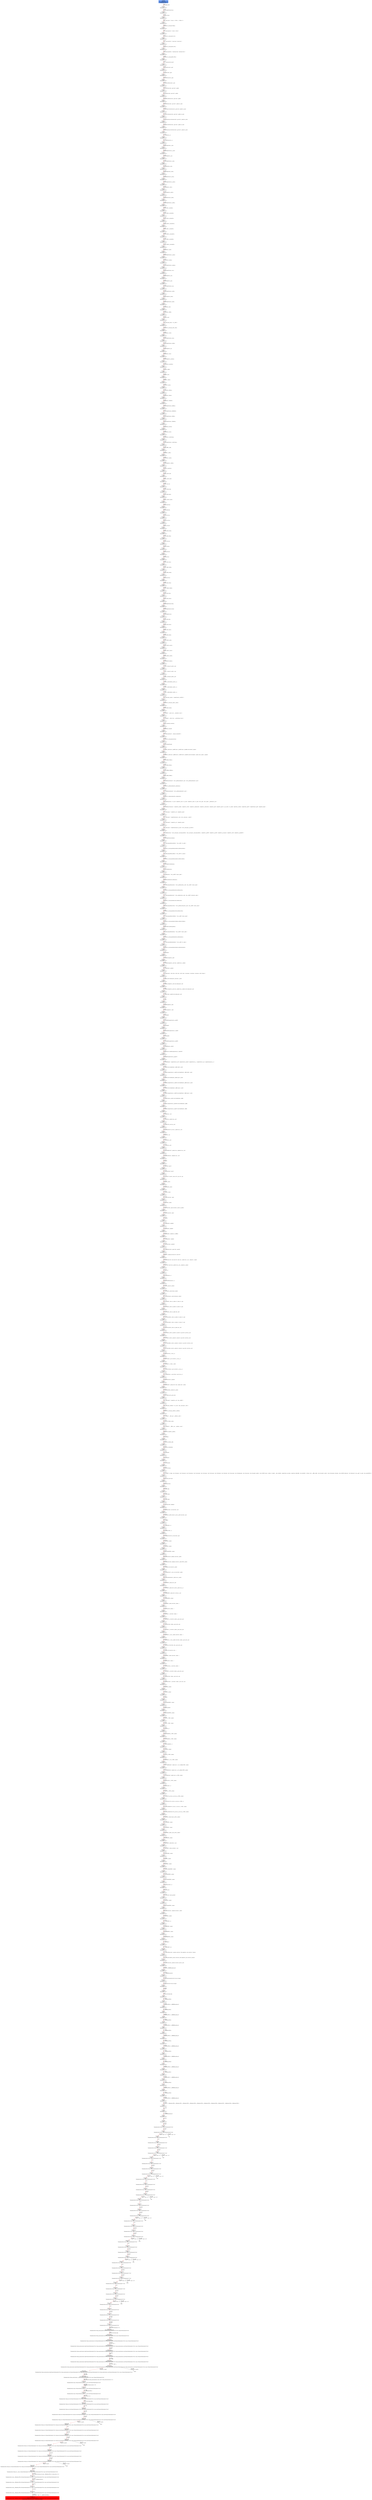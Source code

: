 digraph ARG {
node [style="filled" shape="box" color="white"]
3 [fillcolor="cornflowerblue" label="3 @ N63\nmain entry\nAbstractionState: ABS0: true\n ValueAnalysisState: []\n" id="3"]
132 [label="132 @ N107\nmain\nValueAnalysisState: []\n" id="132"]
137 [label="137 @ N108\nmain\nValueAnalysisState: []\n" id="137"]
139 [label="139 @ N109\nmain\nValueAnalysisState: []\n" id="139"]
140 [label="140 @ N110\nmain\nValueAnalysisState: []\n" id="140"]
141 [label="141 @ N111\nmain\nValueAnalysisState: []\n" id="141"]
142 [label="142 @ N112\nmain\nValueAnalysisState: []\n" id="142"]
145 [label="145 @ N113\nmain\nValueAnalysisState: []\n" id="145"]
146 [label="146 @ N114\nmain\nValueAnalysisState: []\n" id="146"]
147 [label="147 @ N115\nmain\nValueAnalysisState: []\n" id="147"]
149 [label="149 @ N116\nmain\nValueAnalysisState: []\n" id="149"]
150 [label="150 @ N117\nmain\nValueAnalysisState: []\n" id="150"]
151 [label="151 @ N118\nmain\nValueAnalysisState: []\n" id="151"]
152 [label="152 @ N119\nmain\nValueAnalysisState: []\n" id="152"]
153 [label="153 @ N120\nmain\nValueAnalysisState: []\n" id="153"]
154 [label="154 @ N121\nmain\nValueAnalysisState: []\n" id="154"]
155 [label="155 @ N122\nmain\nValueAnalysisState: []\n" id="155"]
157 [label="157 @ N123\nmain\nValueAnalysisState: []\n" id="157"]
158 [label="158 @ N124\nmain\nValueAnalysisState: []\n" id="158"]
159 [label="159 @ N125\nmain\nValueAnalysisState: []\n" id="159"]
160 [label="160 @ N126\nmain\nValueAnalysisState: []\n" id="160"]
161 [label="161 @ N127\nmain\nValueAnalysisState: []\n" id="161"]
163 [label="163 @ N128\nmain\nValueAnalysisState: []\n" id="163"]
164 [label="164 @ N129\nmain\nValueAnalysisState: []\n" id="164"]
172 [label="172 @ N130\nmain\nValueAnalysisState: []\n" id="172"]
175 [label="175 @ N131\nmain\nValueAnalysisState: []\n" id="175"]
176 [label="176 @ N132\nmain\nValueAnalysisState: []\n" id="176"]
179 [label="179 @ N133\nmain\nValueAnalysisState: []\n" id="179"]
180 [label="180 @ N134\nmain\nValueAnalysisState: []\n" id="180"]
181 [label="181 @ N135\nmain\nValueAnalysisState: []\n" id="181"]
182 [label="182 @ N136\nmain\nValueAnalysisState: []\n" id="182"]
184 [label="184 @ N137\nmain\nValueAnalysisState: []\n" id="184"]
185 [label="185 @ N138\nmain\nValueAnalysisState: []\n" id="185"]
186 [label="186 @ N139\nmain\nValueAnalysisState: []\n" id="186"]
187 [label="187 @ N140\nmain\nValueAnalysisState: []\n" id="187"]
188 [label="188 @ N141\nmain\nValueAnalysisState: []\n" id="188"]
189 [label="189 @ N142\nmain\nValueAnalysisState: []\n" id="189"]
190 [label="190 @ N143\nmain\nValueAnalysisState: []\n" id="190"]
191 [label="191 @ N144\nmain\nValueAnalysisState: []\n" id="191"]
192 [label="192 @ N145\nmain\nValueAnalysisState: []\n" id="192"]
193 [label="193 @ N146\nmain\nValueAnalysisState: []\n" id="193"]
194 [label="194 @ N147\nmain\nValueAnalysisState: []\n" id="194"]
195 [label="195 @ N148\nmain\nValueAnalysisState: []\n" id="195"]
196 [label="196 @ N149\nmain\nValueAnalysisState: []\n" id="196"]
197 [label="197 @ N150\nmain\nValueAnalysisState: []\n" id="197"]
200 [label="200 @ N151\nmain\nValueAnalysisState: []\n" id="200"]
201 [label="201 @ N152\nmain\nValueAnalysisState: []\n" id="201"]
202 [label="202 @ N153\nmain\nValueAnalysisState: []\n" id="202"]
203 [label="203 @ N154\nmain\nValueAnalysisState: []\n" id="203"]
204 [label="204 @ N155\nmain\nValueAnalysisState: []\n" id="204"]
205 [label="205 @ N156\nmain\nValueAnalysisState: []\n" id="205"]
206 [label="206 @ N157\nmain\nValueAnalysisState: []\n" id="206"]
208 [label="208 @ N158\nmain\nValueAnalysisState: []\n" id="208"]
209 [label="209 @ N159\nmain\nValueAnalysisState: []\n" id="209"]
210 [label="210 @ N160\nmain\nValueAnalysisState: []\n" id="210"]
211 [label="211 @ N161\nmain\nValueAnalysisState: []\n" id="211"]
212 [label="212 @ N162\nmain\nValueAnalysisState: []\n" id="212"]
213 [label="213 @ N163\nmain\nValueAnalysisState: []\n" id="213"]
214 [label="214 @ N164\nmain\nValueAnalysisState: []\n" id="214"]
216 [label="216 @ N165\nmain\nValueAnalysisState: []\n" id="216"]
217 [label="217 @ N166\nmain\nValueAnalysisState: []\n" id="217"]
218 [label="218 @ N167\nmain\nValueAnalysisState: []\n" id="218"]
221 [label="221 @ N168\nmain\nValueAnalysisState: []\n" id="221"]
223 [label="223 @ N169\nmain\nValueAnalysisState: []\n" id="223"]
224 [label="224 @ N170\nmain\nValueAnalysisState: []\n" id="224"]
228 [label="228 @ N171\nmain\nValueAnalysisState: []\n" id="228"]
230 [label="230 @ N172\nmain\nValueAnalysisState: []\n" id="230"]
233 [label="233 @ N173\nmain\nValueAnalysisState: []\n" id="233"]
234 [label="234 @ N174\nmain\nValueAnalysisState: []\n" id="234"]
235 [label="235 @ N175\nmain\nValueAnalysisState: []\n" id="235"]
236 [label="236 @ N176\nmain\nValueAnalysisState: []\n" id="236"]
237 [label="237 @ N177\nmain\nValueAnalysisState: []\n" id="237"]
238 [label="238 @ N178\nmain\nValueAnalysisState: []\n" id="238"]
239 [label="239 @ N179\nmain\nValueAnalysisState: []\n" id="239"]
240 [label="240 @ N180\nmain\nValueAnalysisState: []\n" id="240"]
242 [label="242 @ N181\nmain\nValueAnalysisState: []\n" id="242"]
244 [label="244 @ N182\nmain\nValueAnalysisState: []\n" id="244"]
245 [label="245 @ N183\nmain\nValueAnalysisState: []\n" id="245"]
246 [label="246 @ N184\nmain\nValueAnalysisState: []\n" id="246"]
247 [label="247 @ N185\nmain\nValueAnalysisState: []\n" id="247"]
249 [label="249 @ N186\nmain\nValueAnalysisState: []\n" id="249"]
251 [label="251 @ N187\nmain\nValueAnalysisState: []\n" id="251"]
252 [label="252 @ N188\nmain\nValueAnalysisState: []\n" id="252"]
253 [label="253 @ N189\nmain\nValueAnalysisState: []\n" id="253"]
254 [label="254 @ N190\nmain\nValueAnalysisState: []\n" id="254"]
258 [label="258 @ N191\nmain\nValueAnalysisState: []\n" id="258"]
260 [label="260 @ N192\nmain\nValueAnalysisState: []\n" id="260"]
263 [label="263 @ N193\nmain\nValueAnalysisState: []\n" id="263"]
273 [label="273 @ N194\nmain\nValueAnalysisState: []\n" id="273"]
274 [label="274 @ N195\nmain\nValueAnalysisState: []\n" id="274"]
276 [label="276 @ N196\nmain\nValueAnalysisState: []\n" id="276"]
277 [label="277 @ N197\nmain\nValueAnalysisState: []\n" id="277"]
280 [label="280 @ N198\nmain\nValueAnalysisState: []\n" id="280"]
281 [label="281 @ N199\nmain\nValueAnalysisState: []\n" id="281"]
283 [label="283 @ N200\nmain\nValueAnalysisState: []\n" id="283"]
284 [label="284 @ N201\nmain\nValueAnalysisState: []\n" id="284"]
287 [label="287 @ N202\nmain\nValueAnalysisState: []\n" id="287"]
288 [label="288 @ N203\nmain\nValueAnalysisState: []\n" id="288"]
298 [label="298 @ N204\nmain\nValueAnalysisState: []\n" id="298"]
301 [label="301 @ N205\nmain\nValueAnalysisState: []\n" id="301"]
302 [label="302 @ N206\nmain\nValueAnalysisState: []\n" id="302"]
303 [label="303 @ N207\nmain\nValueAnalysisState: []\n" id="303"]
304 [label="304 @ N208\nmain\nValueAnalysisState: []\n" id="304"]
305 [label="305 @ N209\nmain\nValueAnalysisState: []\n" id="305"]
306 [label="306 @ N210\nmain\nValueAnalysisState: []\n" id="306"]
307 [label="307 @ N211\nmain\nValueAnalysisState: []\n" id="307"]
308 [label="308 @ N212\nmain\nValueAnalysisState: []\n" id="308"]
309 [label="309 @ N213\nmain\nValueAnalysisState: []\n" id="309"]
310 [label="310 @ N214\nmain\nValueAnalysisState: []\n" id="310"]
311 [label="311 @ N215\nmain\nValueAnalysisState: []\n" id="311"]
312 [label="312 @ N216\nmain\nValueAnalysisState: []\n" id="312"]
313 [label="313 @ N217\nmain\nValueAnalysisState: []\n" id="313"]
314 [label="314 @ N218\nmain\nValueAnalysisState: []\n" id="314"]
315 [label="315 @ N219\nmain\nValueAnalysisState: []\n" id="315"]
316 [label="316 @ N220\nmain\nValueAnalysisState: []\n" id="316"]
317 [label="317 @ N221\nmain\nValueAnalysisState: []\n" id="317"]
318 [label="318 @ N222\nmain\nValueAnalysisState: []\n" id="318"]
319 [label="319 @ N223\nmain\nValueAnalysisState: []\n" id="319"]
322 [label="322 @ N224\nmain\nValueAnalysisState: []\n" id="322"]
329 [label="329 @ N225\nmain\nValueAnalysisState: []\n" id="329"]
330 [label="330 @ N226\nmain\nValueAnalysisState: []\n" id="330"]
331 [label="331 @ N227\nmain\nValueAnalysisState: []\n" id="331"]
333 [label="333 @ N228\nmain\nValueAnalysisState: []\n" id="333"]
334 [label="334 @ N229\nmain\nValueAnalysisState: []\n" id="334"]
335 [label="335 @ N230\nmain\nValueAnalysisState: []\n" id="335"]
338 [label="338 @ N231\nmain\nValueAnalysisState: []\n" id="338"]
341 [label="341 @ N232\nmain\nValueAnalysisState: []\n" id="341"]
344 [label="344 @ N233\nmain\nValueAnalysisState: []\n" id="344"]
346 [label="346 @ N234\nmain\nValueAnalysisState: []\n" id="346"]
361 [label="361 @ N235\nmain\nValueAnalysisState: []\n" id="361"]
362 [label="362 @ N236\nmain\nValueAnalysisState: []\n" id="362"]
363 [label="363 @ N237\nmain\nValueAnalysisState: []\n" id="363"]
364 [label="364 @ N238\nmain\nValueAnalysisState: []\n" id="364"]
365 [label="365 @ N239\nmain\nValueAnalysisState: []\n" id="365"]
366 [label="366 @ N240\nmain\nValueAnalysisState: []\n" id="366"]
367 [label="367 @ N241\nmain\nValueAnalysisState: []\n" id="367"]
368 [label="368 @ N242\nmain\nValueAnalysisState: []\n" id="368"]
369 [label="369 @ N243\nmain\nValueAnalysisState: []\n" id="369"]
370 [label="370 @ N244\nmain\nValueAnalysisState: []\n" id="370"]
371 [label="371 @ N245\nmain\nValueAnalysisState: []\n" id="371"]
372 [label="372 @ N246\nmain\nValueAnalysisState: []\n" id="372"]
373 [label="373 @ N247\nmain\nValueAnalysisState: []\n" id="373"]
374 [label="374 @ N248\nmain\nValueAnalysisState: []\n" id="374"]
375 [label="375 @ N249\nmain\nValueAnalysisState: []\n" id="375"]
376 [label="376 @ N250\nmain\nValueAnalysisState: []\n" id="376"]
378 [label="378 @ N251\nmain\nValueAnalysisState: []\n" id="378"]
380 [label="380 @ N252\nmain\nValueAnalysisState: []\n" id="380"]
381 [label="381 @ N253\nmain\nValueAnalysisState: []\n" id="381"]
384 [label="384 @ N254\nmain\nValueAnalysisState: []\n" id="384"]
386 [label="386 @ N255\nmain\nValueAnalysisState: []\n" id="386"]
388 [label="388 @ N256\nmain\nValueAnalysisState: []\n" id="388"]
389 [label="389 @ N257\nmain\nValueAnalysisState: []\n" id="389"]
390 [label="390 @ N258\nmain\nValueAnalysisState: []\n" id="390"]
391 [label="391 @ N259\nmain\nValueAnalysisState: []\n" id="391"]
392 [label="392 @ N260\nmain\nValueAnalysisState: []\n" id="392"]
394 [label="394 @ N261\nmain\nValueAnalysisState: []\n" id="394"]
395 [label="395 @ N262\nmain\nValueAnalysisState: []\n" id="395"]
396 [label="396 @ N263\nmain\nValueAnalysisState: []\n" id="396"]
397 [label="397 @ N264\nmain\nValueAnalysisState: []\n" id="397"]
398 [label="398 @ N265\nmain\nValueAnalysisState: []\n" id="398"]
399 [label="399 @ N266\nmain\nValueAnalysisState: []\n" id="399"]
400 [label="400 @ N267\nmain\nValueAnalysisState: []\n" id="400"]
401 [label="401 @ N268\nmain\nValueAnalysisState: []\n" id="401"]
402 [label="402 @ N269\nmain\nValueAnalysisState: []\n" id="402"]
403 [label="403 @ N270\nmain\nValueAnalysisState: []\n" id="403"]
404 [label="404 @ N271\nmain\nValueAnalysisState: []\n" id="404"]
405 [label="405 @ N272\nmain\nValueAnalysisState: []\n" id="405"]
406 [label="406 @ N273\nmain\nValueAnalysisState: []\n" id="406"]
407 [label="407 @ N274\nmain\nValueAnalysisState: []\n" id="407"]
408 [label="408 @ N275\nmain\nValueAnalysisState: []\n" id="408"]
409 [label="409 @ N276\nmain\nValueAnalysisState: []\n" id="409"]
410 [label="410 @ N277\nmain\nValueAnalysisState: []\n" id="410"]
411 [label="411 @ N278\nmain\nValueAnalysisState: []\n" id="411"]
412 [label="412 @ N279\nmain\nValueAnalysisState: []\n" id="412"]
413 [label="413 @ N280\nmain\nValueAnalysisState: []\n" id="413"]
414 [label="414 @ N281\nmain\nValueAnalysisState: []\n" id="414"]
415 [label="415 @ N282\nmain\nValueAnalysisState: []\n" id="415"]
416 [label="416 @ N283\nmain\nValueAnalysisState: []\n" id="416"]
417 [label="417 @ N284\nmain\nValueAnalysisState: []\n" id="417"]
418 [label="418 @ N285\nmain\nValueAnalysisState: []\n" id="418"]
419 [label="419 @ N286\nmain\nValueAnalysisState: []\n" id="419"]
420 [label="420 @ N287\nmain\nValueAnalysisState: []\n" id="420"]
421 [label="421 @ N288\nmain\nValueAnalysisState: []\n" id="421"]
422 [label="422 @ N289\nmain\nValueAnalysisState: []\n" id="422"]
423 [label="423 @ N290\nmain\nValueAnalysisState: []\n" id="423"]
424 [label="424 @ N291\nmain\nValueAnalysisState: []\n" id="424"]
425 [label="425 @ N292\nmain\nValueAnalysisState: []\n" id="425"]
426 [label="426 @ N293\nmain\nValueAnalysisState: []\n" id="426"]
427 [label="427 @ N294\nmain\nValueAnalysisState: []\n" id="427"]
428 [label="428 @ N295\nmain\nValueAnalysisState: []\n" id="428"]
429 [label="429 @ N296\nmain\nValueAnalysisState: []\n" id="429"]
430 [label="430 @ N297\nmain\nValueAnalysisState: []\n" id="430"]
431 [label="431 @ N298\nmain\nValueAnalysisState: []\n" id="431"]
432 [label="432 @ N299\nmain\nValueAnalysisState: []\n" id="432"]
433 [label="433 @ N300\nmain\nValueAnalysisState: []\n" id="433"]
434 [label="434 @ N301\nmain\nValueAnalysisState: []\n" id="434"]
435 [label="435 @ N302\nmain\nValueAnalysisState: []\n" id="435"]
436 [label="436 @ N303\nmain\nValueAnalysisState: []\n" id="436"]
437 [label="437 @ N304\nmain\nValueAnalysisState: []\n" id="437"]
438 [label="438 @ N305\nmain\nValueAnalysisState: []\n" id="438"]
439 [label="439 @ N306\nmain\nValueAnalysisState: []\n" id="439"]
440 [label="440 @ N307\nmain\nValueAnalysisState: []\n" id="440"]
441 [label="441 @ N308\nmain\nValueAnalysisState: []\n" id="441"]
442 [label="442 @ N309\nmain\nValueAnalysisState: []\n" id="442"]
443 [label="443 @ N310\nmain\nValueAnalysisState: []\n" id="443"]
444 [label="444 @ N311\nmain\nValueAnalysisState: []\n" id="444"]
445 [label="445 @ N312\nmain\nValueAnalysisState: []\n" id="445"]
446 [label="446 @ N313\nmain\nValueAnalysisState: []\n" id="446"]
447 [label="447 @ N314\nmain\nValueAnalysisState: []\n" id="447"]
448 [label="448 @ N315\nmain\nValueAnalysisState: []\n" id="448"]
449 [label="449 @ N316\nmain\nValueAnalysisState: []\n" id="449"]
450 [label="450 @ N317\nmain\nValueAnalysisState: []\n" id="450"]
451 [label="451 @ N318\nmain\nValueAnalysisState: []\n" id="451"]
452 [label="452 @ N319\nmain\nValueAnalysisState: []\n" id="452"]
453 [label="453 @ N320\nmain\nValueAnalysisState: []\n" id="453"]
454 [label="454 @ N321\nmain\nValueAnalysisState: []\n" id="454"]
455 [label="455 @ N322\nmain\nValueAnalysisState: []\n" id="455"]
456 [label="456 @ N323\nmain\nValueAnalysisState: []\n" id="456"]
457 [label="457 @ N324\nmain\nValueAnalysisState: []\n" id="457"]
458 [label="458 @ N325\nmain\nValueAnalysisState: []\n" id="458"]
459 [label="459 @ N326\nmain\nValueAnalysisState: []\n" id="459"]
460 [label="460 @ N327\nmain\nValueAnalysisState: []\n" id="460"]
461 [label="461 @ N328\nmain\nValueAnalysisState: []\n" id="461"]
462 [label="462 @ N329\nmain\nValueAnalysisState: []\n" id="462"]
463 [label="463 @ N330\nmain\nValueAnalysisState: []\n" id="463"]
464 [label="464 @ N331\nmain\nValueAnalysisState: []\n" id="464"]
465 [label="465 @ N332\nmain\nValueAnalysisState: []\n" id="465"]
466 [label="466 @ N333\nmain\nValueAnalysisState: []\n" id="466"]
467 [label="467 @ N334\nmain\nValueAnalysisState: []\n" id="467"]
468 [label="468 @ N335\nmain\nValueAnalysisState: []\n" id="468"]
469 [label="469 @ N336\nmain\nValueAnalysisState: []\n" id="469"]
470 [label="470 @ N337\nmain\nValueAnalysisState: []\n" id="470"]
471 [label="471 @ N338\nmain\nValueAnalysisState: []\n" id="471"]
472 [label="472 @ N339\nmain\nValueAnalysisState: []\n" id="472"]
473 [label="473 @ N340\nmain\nValueAnalysisState: []\n" id="473"]
474 [label="474 @ N341\nmain\nValueAnalysisState: []\n" id="474"]
475 [label="475 @ N342\nmain\nValueAnalysisState: []\n" id="475"]
476 [label="476 @ N343\nmain\nValueAnalysisState: []\n" id="476"]
477 [label="477 @ N344\nmain\nValueAnalysisState: []\n" id="477"]
478 [label="478 @ N345\nmain\nValueAnalysisState: []\n" id="478"]
479 [label="479 @ N346\nmain\nValueAnalysisState: []\n" id="479"]
480 [label="480 @ N347\nmain\nValueAnalysisState: []\n" id="480"]
481 [label="481 @ N348\nmain\nValueAnalysisState: []\n" id="481"]
482 [label="482 @ N349\nmain\nValueAnalysisState: []\n" id="482"]
483 [label="483 @ N350\nmain\nValueAnalysisState: []\n" id="483"]
484 [label="484 @ N351\nmain\nValueAnalysisState: []\n" id="484"]
485 [label="485 @ N352\nmain\nValueAnalysisState: []\n" id="485"]
486 [label="486 @ N353\nmain\nValueAnalysisState: []\n" id="486"]
487 [label="487 @ N354\nmain\nValueAnalysisState: []\n" id="487"]
488 [label="488 @ N355\nmain\nValueAnalysisState: []\n" id="488"]
489 [label="489 @ N356\nmain\nValueAnalysisState: []\n" id="489"]
490 [label="490 @ N357\nmain\nValueAnalysisState: []\n" id="490"]
491 [label="491 @ N358\nmain\nValueAnalysisState: []\n" id="491"]
492 [label="492 @ N359\nmain\nValueAnalysisState: []\n" id="492"]
493 [label="493 @ N360\nmain\nValueAnalysisState: []\n" id="493"]
494 [label="494 @ N361\nmain\nValueAnalysisState: []\n" id="494"]
495 [label="495 @ N362\nmain\nValueAnalysisState: []\n" id="495"]
496 [label="496 @ N363\nmain\nValueAnalysisState: []\n" id="496"]
497 [label="497 @ N364\nmain\nValueAnalysisState: []\n" id="497"]
499 [label="499 @ N365\nmain\nValueAnalysisState: []\n" id="499"]
500 [label="500 @ N366\nmain\nValueAnalysisState: []\n" id="500"]
501 [label="501 @ N367\nmain\nValueAnalysisState: []\n" id="501"]
502 [label="502 @ N368\nmain\nValueAnalysisState: []\n" id="502"]
503 [label="503 @ N369\nmain\nValueAnalysisState: []\n" id="503"]
504 [label="504 @ N370\nmain\nValueAnalysisState: []\n" id="504"]
505 [label="505 @ N371\nmain\nValueAnalysisState: []\n" id="505"]
506 [label="506 @ N372\nmain\nValueAnalysisState: []\n" id="506"]
507 [label="507 @ N373\nmain\nValueAnalysisState: []\n" id="507"]
508 [label="508 @ N374\nmain\nValueAnalysisState: []\n" id="508"]
509 [label="509 @ N375\nmain\nValueAnalysisState: []\n" id="509"]
510 [label="510 @ N376\nmain\nValueAnalysisState: []\n" id="510"]
511 [label="511 @ N377\nmain\nValueAnalysisState: []\n" id="511"]
512 [label="512 @ N378\nmain\nValueAnalysisState: []\n" id="512"]
513 [label="513 @ N379\nmain\nValueAnalysisState: []\n" id="513"]
514 [label="514 @ N380\nmain\nValueAnalysisState: []\n" id="514"]
515 [label="515 @ N381\nmain\nValueAnalysisState: []\n" id="515"]
516 [label="516 @ N382\nmain\nValueAnalysisState: []\n" id="516"]
517 [label="517 @ N383\nmain\nValueAnalysisState: []\n" id="517"]
518 [label="518 @ N384\nmain\nValueAnalysisState: []\n" id="518"]
519 [label="519 @ N385\nmain\nValueAnalysisState: []\n" id="519"]
520 [label="520 @ N386\nmain\nValueAnalysisState: []\n" id="520"]
521 [label="521 @ N387\nmain\nValueAnalysisState: []\n" id="521"]
522 [label="522 @ N388\nmain\nValueAnalysisState: []\n" id="522"]
523 [label="523 @ N389\nmain\nValueAnalysisState: []\n" id="523"]
524 [label="524 @ N390\nmain\nValueAnalysisState: []\n" id="524"]
525 [label="525 @ N391\nmain\nValueAnalysisState: []\n" id="525"]
531 [label="531 @ N392\nmain\nValueAnalysisState: []\n" id="531"]
551 [label="551 @ N393\nmain\nValueAnalysisState: []\n" id="551"]
554 [label="554 @ N394\nmain\nValueAnalysisState: []\n" id="554"]
556 [label="556 @ N395\nmain\nValueAnalysisState: []\n" id="556"]
559 [label="559 @ N396\nmain\nValueAnalysisState: []\n" id="559"]
562 [label="562 @ N397\nmain\nValueAnalysisState: []\n" id="562"]
563 [label="563 @ N398\nmain\nValueAnalysisState: []\n" id="563"]
564 [label="564 @ N399\nmain\nValueAnalysisState: []\n" id="564"]
565 [label="565 @ N400\nmain\nValueAnalysisState: []\n" id="565"]
567 [label="567 @ N401\nmain\nValueAnalysisState: []\n" id="567"]
568 [label="568 @ N402\nmain\nValueAnalysisState: []\n" id="568"]
569 [label="569 @ N403\nmain\nValueAnalysisState: []\n" id="569"]
571 [label="571 @ N404\nmain\nValueAnalysisState: []\n" id="571"]
572 [label="572 @ N405\nmain\nValueAnalysisState: []\n" id="572"]
573 [label="573 @ N406\nmain\nValueAnalysisState: []\n" id="573"]
574 [label="574 @ N407\nmain\nValueAnalysisState: []\n" id="574"]
575 [label="575 @ N408\nmain\nValueAnalysisState: []\n" id="575"]
576 [label="576 @ N409\nmain\nValueAnalysisState: []\n" id="576"]
577 [label="577 @ N410\nmain\nValueAnalysisState: []\n" id="577"]
578 [label="578 @ N411\nmain\nValueAnalysisState: []\n" id="578"]
579 [label="579 @ N412\nmain\nValueAnalysisState: []\n" id="579"]
580 [label="580 @ N413\nmain\nValueAnalysisState: []\n" id="580"]
581 [label="581 @ N414\nmain\nValueAnalysisState: []\n" id="581"]
582 [label="582 @ N415\nmain\nValueAnalysisState: []\n" id="582"]
583 [label="583 @ N416\nmain\nValueAnalysisState: []\n" id="583"]
584 [label="584 @ N417\nmain\nValueAnalysisState: []\n" id="584"]
585 [label="585 @ N418\nmain\nValueAnalysisState: []\n" id="585"]
586 [label="586 @ N419\nmain\nValueAnalysisState: []\n" id="586"]
587 [label="587 @ N420\nmain\nValueAnalysisState: []\n" id="587"]
588 [label="588 @ N421\nmain\nValueAnalysisState: []\n" id="588"]
589 [label="589 @ N422\nmain\nValueAnalysisState: []\n" id="589"]
590 [label="590 @ N423\nmain\nValueAnalysisState: []\n" id="590"]
591 [label="591 @ N424\nmain\nValueAnalysisState: []\n" id="591"]
592 [label="592 @ N425\nmain\nValueAnalysisState: []\n" id="592"]
593 [label="593 @ N426\nmain\nValueAnalysisState: []\n" id="593"]
595 [label="595 @ N427\nmain\nValueAnalysisState: []\n" id="595"]
597 [label="597 @ N428\nmain\nValueAnalysisState: []\n" id="597"]
598 [label="598 @ N429\nmain\nValueAnalysisState: []\n" id="598"]
599 [label="599 @ N430\nmain\nValueAnalysisState: []\n" id="599"]
600 [label="600 @ N431\nmain\nValueAnalysisState: []\n" id="600"]
602 [label="602 @ N432\nmain\nValueAnalysisState: []\n" id="602"]
603 [label="603 @ N433\nmain\nValueAnalysisState: []\n" id="603"]
604 [label="604 @ N434\nmain\nValueAnalysisState: []\n" id="604"]
605 [label="605 @ N435\nmain\nValueAnalysisState: []\n" id="605"]
607 [label="607 @ N436\nmain\nValueAnalysisState: []\n" id="607"]
608 [label="608 @ N437\nmain\nValueAnalysisState: []\n" id="608"]
609 [label="609 @ N438\nmain\nValueAnalysisState: []\n" id="609"]
610 [label="610 @ N439\nmain\nValueAnalysisState: []\n" id="610"]
612 [label="612 @ N440\nmain\nValueAnalysisState: []\n" id="612"]
615 [label="615 @ N441\nmain\nValueAnalysisState: []\n" id="615"]
616 [label="616 @ N442\nmain\nValueAnalysisState: []\n" id="616"]
618 [label="618 @ N443\nmain\nValueAnalysisState: []\n" id="618"]
619 [label="619 @ N444\nmain\nValueAnalysisState: []\n" id="619"]
622 [label="622 @ N445\nmain\nValueAnalysisState: []\n" id="622"]
623 [label="623 @ N446\nmain\nValueAnalysisState: []\n" id="623"]
624 [label="624 @ N447\nmain\nValueAnalysisState: []\n" id="624"]
625 [label="625 @ N448\nmain\nValueAnalysisState: []\n" id="625"]
627 [label="627 @ N449\nmain\nValueAnalysisState: []\n" id="627"]
629 [label="629 @ N450\nmain\nValueAnalysisState: []\n" id="629"]
630 [label="630 @ N451\nmain\nValueAnalysisState: []\n" id="630"]
633 [label="633 @ N452\nmain\nValueAnalysisState: []\n" id="633"]
634 [label="634 @ N453\nmain\nValueAnalysisState: []\n" id="634"]
636 [label="636 @ N454\nmain\nValueAnalysisState: []\n" id="636"]
638 [label="638 @ N455\nmain\nValueAnalysisState: []\n" id="638"]
641 [label="641 @ N456\nmain\nValueAnalysisState: []\n" id="641"]
642 [label="642 @ N457\nmain\nValueAnalysisState: []\n" id="642"]
643 [label="643 @ N458\nmain\nValueAnalysisState: []\n" id="643"]
644 [label="644 @ N459\nmain\nValueAnalysisState: []\n" id="644"]
651 [label="651 @ N460\nmain\nValueAnalysisState: []\n" id="651"]
658 [label="658 @ N461\nmain\nValueAnalysisState: []\n" id="658"]
661 [label="661 @ N462\nmain\nValueAnalysisState: []\n" id="661"]
667 [label="667 @ N463\nmain\nValueAnalysisState: []\n" id="667"]
669 [label="669 @ N464\nmain\nValueAnalysisState: []\n" id="669"]
670 [label="670 @ N465\nmain\nValueAnalysisState: []\n" id="670"]
671 [label="671 @ N466\nmain\nValueAnalysisState: []\n" id="671"]
672 [label="672 @ N467\nmain\nValueAnalysisState: []\n" id="672"]
673 [label="673 @ N468\nmain\nValueAnalysisState: []\n" id="673"]
675 [label="675 @ N469\nmain\nValueAnalysisState: []\n" id="675"]
677 [label="677 @ N470\nmain\nValueAnalysisState: []\n" id="677"]
678 [label="678 @ N471\nmain\nValueAnalysisState: []\n" id="678"]
679 [label="679 @ N472\nmain\nValueAnalysisState: []\n" id="679"]
681 [label="681 @ N473\nmain\nValueAnalysisState: []\n" id="681"]
682 [label="682 @ N474\nmain\nValueAnalysisState: []\n" id="682"]
683 [label="683 @ N475\nmain\nValueAnalysisState: []\n" id="683"]
684 [label="684 @ N476\nmain\nValueAnalysisState: []\n" id="684"]
685 [label="685 @ N477\nmain\nValueAnalysisState: []\n" id="685"]
686 [label="686 @ N478\nmain\nValueAnalysisState: []\n" id="686"]
687 [label="687 @ N479\nmain\nValueAnalysisState: []\n" id="687"]
688 [label="688 @ N480\nmain\nValueAnalysisState: []\n" id="688"]
689 [label="689 @ N481\nmain\nValueAnalysisState: []\n" id="689"]
690 [label="690 @ N482\nmain\nValueAnalysisState: []\n" id="690"]
691 [label="691 @ N483\nmain\nValueAnalysisState: []\n" id="691"]
692 [label="692 @ N484\nmain\nValueAnalysisState: []\n" id="692"]
693 [label="693 @ N485\nmain\nValueAnalysisState: []\n" id="693"]
694 [label="694 @ N486\nmain\nValueAnalysisState: []\n" id="694"]
695 [label="695 @ N487\nmain\nValueAnalysisState: []\n" id="695"]
701 [label="701 @ N488\nmain\nValueAnalysisState: []\n" id="701"]
712 [label="712 @ N64\nmain\nValueAnalysisState: []\n" id="712"]
740 [label="740 @ N65\nmain\nValueAnalysisState: []\n" id="740"]
741 [label="741 @ N66\nmain\nValueAnalysisState: []\n" id="741"]
742 [label="742 @ N67\nmain\nValueAnalysisState: []\n" id="742"]
743 [label="743 @ N68\nmain\nValueAnalysisState: []\n" id="743"]
744 [label="744 @ N69\nmain\nValueAnalysisState: []\n" id="744"]
745 [label="745 @ N70\nmain\nValueAnalysisState: []\n" id="745"]
746 [label="746 @ N71\nmain\nValueAnalysisState: []\n" id="746"]
772 [label="772 @ N72\nmain\nValueAnalysisState: []\n" id="772"]
778 [label="778 @ N73\nmain\nValueAnalysisState: []\n" id="778"]
790 [label="790 @ N74\nmain\nValueAnalysisState: []\n" id="790"]
793 [label="793 @ N75\nmain\nValueAnalysisState: []\n" id="793"]
804 [label="804 @ N76\nmain\nValueAnalysisState: []\n" id="804"]
812 [label="812 @ N77\nmain\nValueAnalysisState: []\n" id="812"]
822 [label="822 @ N78\nmain\nValueAnalysisState: []\n" id="822"]
826 [label="826 @ N79\nmain\nValueAnalysisState: []\n" id="826"]
835 [label="835 @ N80\nmain\nValueAnalysisState: []\n" id="835"]
839 [label="839 @ N81\nmain\nValueAnalysisState: []\n" id="839"]
844 [label="844 @ N82\nmain\nValueAnalysisState: []\n" id="844"]
849 [label="849 @ N83\nmain\nValueAnalysisState: []\n" id="849"]
859 [label="859 @ N84\nmain\nValueAnalysisState: []\n" id="859"]
916 [label="916 @ N85\nmain\nValueAnalysisState: []\n" id="916"]
917 [label="917 @ N86\nmain\nValueAnalysisState: []\n" id="917"]
918 [label="918 @ N87\nmain\nValueAnalysisState: []\n" id="918"]
919 [label="919 @ N88\nmain\nValueAnalysisState: []\n" id="919"]
920 [label="920 @ N89\nmain\nValueAnalysisState: [main::i=NumericValue[number=0] (int)]\n" id="920"]
921 [label="921 @ N91\nmain\nValueAnalysisState: [main::i=NumericValue[number=0] (int)]\n" id="921"]
922 [label="922 @ N93\nmain\nValueAnalysisState: [main::i=NumericValue[number=0] (int)]\n" id="922"]
924 [label="924 @ N90\nmain\nValueAnalysisState: [main::i=NumericValue[number=0] (int)]\n" id="924"]
2432 [label="2432 @ N89\nmain\nValueAnalysisState: [main::i=NumericValue[number=1] (int)]\n" id="2432"]
2433 [label="2433 @ N91\nmain\nValueAnalysisState: [main::i=NumericValue[number=1] (int)]\n" id="2433"]
2434 [label="2434 @ N93\nmain\nValueAnalysisState: [main::i=NumericValue[number=1] (int)]\n" id="2434"]
2436 [label="2436 @ N90\nmain\nValueAnalysisState: [main::i=NumericValue[number=1] (int)]\n" id="2436"]
3340 [label="3340 @ N89\nmain\nValueAnalysisState: [main::i=NumericValue[number=2] (int)]\n" id="3340"]
3341 [label="3341 @ N91\nmain\nValueAnalysisState: [main::i=NumericValue[number=2] (int)]\n" id="3341"]
3342 [label="3342 @ N93\nmain\nValueAnalysisState: [main::i=NumericValue[number=2] (int)]\n" id="3342"]
3344 [label="3344 @ N90\nmain\nValueAnalysisState: [main::i=NumericValue[number=2] (int)]\n" id="3344"]
5094 [label="5094 @ N89\nmain\nValueAnalysisState: [main::i=NumericValue[number=3] (int)]\n" id="5094"]
5095 [label="5095 @ N91\nmain\nValueAnalysisState: [main::i=NumericValue[number=3] (int)]\n" id="5095"]
5096 [label="5096 @ N93\nmain\nValueAnalysisState: [main::i=NumericValue[number=3] (int)]\n" id="5096"]
5098 [label="5098 @ N90\nmain\nValueAnalysisState: [main::i=NumericValue[number=3] (int)]\n" id="5098"]
8093 [label="8093 @ N89\nmain\nValueAnalysisState: [main::i=NumericValue[number=4] (int)]\n" id="8093"]
8094 [label="8094 @ N91\nmain\nValueAnalysisState: [main::i=NumericValue[number=4] (int)]\n" id="8094"]
8095 [label="8095 @ N93\nmain\nValueAnalysisState: [main::i=NumericValue[number=4] (int)]\n" id="8095"]
8097 [label="8097 @ N90\nmain\nValueAnalysisState: [main::i=NumericValue[number=4] (int)]\n" id="8097"]
12847 [label="12847 @ N89\nmain\nValueAnalysisState: [main::i=NumericValue[number=5] (int)]\n" id="12847"]
12848 [label="12848 @ N91\nmain\nValueAnalysisState: [main::i=NumericValue[number=5] (int)]\n" id="12848"]
12849 [label="12849 @ N93\nmain\nValueAnalysisState: [main::i=NumericValue[number=5] (int)]\n" id="12849"]
12851 [label="12851 @ N90\nmain\nValueAnalysisState: [main::i=NumericValue[number=5] (int)]\n" id="12851"]
19938 [label="19938 @ N89\nmain\nValueAnalysisState: [main::i=NumericValue[number=6] (int)]\n" id="19938"]
19939 [label="19939 @ N91\nmain\nValueAnalysisState: [main::i=NumericValue[number=6] (int)]\n" id="19939"]
19940 [label="19940 @ N93\nmain\nValueAnalysisState: [main::i=NumericValue[number=6] (int)]\n" id="19940"]
19942 [label="19942 @ N90\nmain\nValueAnalysisState: [main::i=NumericValue[number=6] (int)]\n" id="19942"]
30032 [label="30032 @ N89\nmain\nValueAnalysisState: [main::i=NumericValue[number=7] (int)]\n" id="30032"]
30033 [label="30033 @ N91\nmain\nValueAnalysisState: [main::i=NumericValue[number=7] (int)]\n" id="30033"]
30034 [label="30034 @ N93\nmain\nValueAnalysisState: [main::i=NumericValue[number=7] (int)]\n" id="30034"]
30036 [label="30036 @ N90\nmain\nValueAnalysisState: [main::i=NumericValue[number=7] (int)]\n" id="30036"]
43879 [label="43879 @ N89\nmain\nValueAnalysisState: [main::i=NumericValue[number=8] (int)]\n" id="43879"]
43880 [label="43880 @ N91\nmain\nValueAnalysisState: [main::i=NumericValue[number=8] (int)]\n" id="43880"]
43881 [label="43881 @ N93\nmain\nValueAnalysisState: [main::i=NumericValue[number=8] (int)]\n" id="43881"]
43883 [label="43883 @ N90\nmain\nValueAnalysisState: [main::i=NumericValue[number=8] (int)]\n" id="43883"]
62313 [label="62313 @ N89\nmain\nValueAnalysisState: [main::i=NumericValue[number=9] (int)]\n" id="62313"]
62314 [label="62314 @ N92\nmain\nValueAnalysisState: [main::i=NumericValue[number=9] (int)]\n" id="62314"]
62315 [label="62315 @ N94\nmain\nValueAnalysisState: [main::i=NumericValue[number=9] (int)]\n" id="62315"]
62316 [label="62316 @ N31\nbinary_search_function entry\nValueAnalysisState: [binary_search_function::size=NumericValue[number=10] (int), main::i=NumericValue[number=9] (int)]\n" id="62316"]
62317 [label="62317 @ N32\nbinary_search_function\nValueAnalysisState: [binary_search_function::size=NumericValue[number=10] (int), main::i=NumericValue[number=9] (int)]\n" id="62317"]
62318 [label="62318 @ N33\nbinary_search_function\nValueAnalysisState: [binary_search_function::low=NumericValue[number=0] (int), binary_search_function::size=NumericValue[number=10] (int), main::i=NumericValue[number=9] (int)]\n" id="62318"]
62319 [label="62319 @ N34\nbinary_search_function\nValueAnalysisState: [binary_search_function::high=NumericValue[number=9] (int), binary_search_function::low=NumericValue[number=0] (int), binary_search_function::size=NumericValue[number=10] (int), main::i=NumericValue[number=9] (int)]\n" id="62319"]
62320 [label="62320 @ N35\nbinary_search_function\nValueAnalysisState: [binary_search_function::high=NumericValue[number=9] (int), binary_search_function::low=NumericValue[number=0] (int), binary_search_function::size=NumericValue[number=10] (int), main::i=NumericValue[number=9] (int)]\n" id="62320"]
62321 [label="62321 @ N36\nbinary_search_function\nValueAnalysisState: [binary_search_function::high=NumericValue[number=9] (int), binary_search_function::low=NumericValue[number=0] (int), binary_search_function::size=NumericValue[number=10] (int), main::i=NumericValue[number=9] (int)]\n" id="62321"]
62322 [label="62322 @ N37\nbinary_search_function\nValueAnalysisState: [binary_search_function::high=NumericValue[number=9] (int), binary_search_function::low=NumericValue[number=0] (int), binary_search_function::size=NumericValue[number=10] (int), main::i=NumericValue[number=9] (int)]\n" id="62322"]
62323 [label="62323 @ N39\nbinary_search_function\nValueAnalysisState: [binary_search_function::high=NumericValue[number=9] (int), binary_search_function::low=NumericValue[number=0] (int), binary_search_function::mid=NumericValue[number=4] (int), binary_search_function::size=NumericValue[number=10] (int), main::i=NumericValue[number=9] (int)]\n" id="62323"]
62324 [label="62324 @ N41\nbinary_search_function\nValueAnalysisState: [binary_search_function::high=NumericValue[number=9] (int), binary_search_function::low=NumericValue[number=0] (int), binary_search_function::mid=NumericValue[number=4] (int), binary_search_function::size=NumericValue[number=10] (int), main::i=NumericValue[number=9] (int)]\n" id="62324"]
62491 [label="62491 @ N30\nbinary_search_function exit\nValueAnalysisState: [binary_search_function::__retval__=NumericValue[number=4] (int), main::i=NumericValue[number=9] (int)]\n" id="62491"]
62510 [label="62510 @ N95\nmain\nValueAnalysisState: [main::i=NumericValue[number=9] (int), main::result=NumericValue[number=4] (int)]\n" id="62510"]
62520 [label="62520 @ N96\nmain\nValueAnalysisState: [main::i=NumericValue[number=9] (int), main::result=NumericValue[number=4] (int)]\n" id="62520"]
62530 [label="62530 @ N99\nmain\nValueAnalysisState: [main::i=NumericValue[number=9] (int), main::result=NumericValue[number=4] (int)]\n" id="62530"]
62540 [label="62540 @ N51\ndumb_sort entry\nValueAnalysisState: [dumb_sort::len=NumericValue[number=10] (int), main::i=NumericValue[number=9] (int), main::result=NumericValue[number=4] (int)]\n" id="62540"]
62541 [label="62541 @ N52\ndumb_sort\nValueAnalysisState: [dumb_sort::len=NumericValue[number=10] (int), main::i=NumericValue[number=9] (int), main::result=NumericValue[number=4] (int)]\n" id="62541"]
62542 [label="62542 @ N53\ndumb_sort\nValueAnalysisState: [dumb_sort::len=NumericValue[number=10] (int), main::i=NumericValue[number=9] (int), main::result=NumericValue[number=4] (int)]\n" id="62542"]
62543 [label="62543 @ N54\ndumb_sort\nValueAnalysisState: [dumb_sort::i=NumericValue[number=0] (int), dumb_sort::len=NumericValue[number=10] (int), main::i=NumericValue[number=9] (int), main::result=NumericValue[number=4] (int)]\n" id="62543"]
62544 [label="62544 @ N56\ndumb_sort\nValueAnalysisState: [dumb_sort::i=NumericValue[number=0] (int), dumb_sort::len=NumericValue[number=10] (int), main::i=NumericValue[number=9] (int), main::result=NumericValue[number=4] (int)]\n" id="62544"]
62546 [label="62546 @ N58\ndumb_sort\nValueAnalysisState: [dumb_sort::i=NumericValue[number=0] (int), dumb_sort::len=NumericValue[number=10] (int), main::i=NumericValue[number=9] (int), main::result=NumericValue[number=4] (int)]\n" id="62546"]
62547 [label="62547 @ N55\ndumb_sort\nValueAnalysisState: [dumb_sort::i=NumericValue[number=0] (int), dumb_sort::len=NumericValue[number=10] (int), main::i=NumericValue[number=9] (int), main::result=NumericValue[number=4] (int)]\n" id="62547"]
62548 [label="62548 @ N54\ndumb_sort\nValueAnalysisState: [dumb_sort::i=NumericValue[number=1] (int), dumb_sort::len=NumericValue[number=10] (int), main::i=NumericValue[number=9] (int), main::result=NumericValue[number=4] (int)]\n" id="62548"]
62549 [label="62549 @ N56\ndumb_sort\nValueAnalysisState: [dumb_sort::i=NumericValue[number=1] (int), dumb_sort::len=NumericValue[number=10] (int), main::i=NumericValue[number=9] (int), main::result=NumericValue[number=4] (int)]\n" id="62549"]
62551 [label="62551 @ N58\ndumb_sort\nValueAnalysisState: [dumb_sort::i=NumericValue[number=1] (int), dumb_sort::len=NumericValue[number=10] (int), main::i=NumericValue[number=9] (int), main::result=NumericValue[number=4] (int)]\n" id="62551"]
62552 [label="62552 @ N55\ndumb_sort\nValueAnalysisState: [dumb_sort::i=NumericValue[number=1] (int), dumb_sort::len=NumericValue[number=10] (int), main::i=NumericValue[number=9] (int), main::result=NumericValue[number=4] (int)]\n" id="62552"]
62553 [label="62553 @ N54\ndumb_sort\nValueAnalysisState: [dumb_sort::i=NumericValue[number=2] (int), dumb_sort::len=NumericValue[number=10] (int), main::i=NumericValue[number=9] (int), main::result=NumericValue[number=4] (int)]\n" id="62553"]
62554 [label="62554 @ N56\ndumb_sort\nValueAnalysisState: [dumb_sort::i=NumericValue[number=2] (int), dumb_sort::len=NumericValue[number=10] (int), main::i=NumericValue[number=9] (int), main::result=NumericValue[number=4] (int)]\n" id="62554"]
62555 [label="62555 @ N59\ndumb_sort\nValueAnalysisState: [dumb_sort::i=NumericValue[number=2] (int), dumb_sort::len=NumericValue[number=10] (int), main::i=NumericValue[number=9] (int), main::result=NumericValue[number=4] (int)]\n" id="62555"]
62597 [label="62597 @ N50\ndumb_sort exit\nValueAnalysisState: [dumb_sort::__retval__=NumericValue[number=2] (int), main::i=NumericValue[number=9] (int), main::result=NumericValue[number=4] (int)]\n" id="62597"]
62607 [label="62607 @ N100\nmain\nValueAnalysisState: [main::__CPAchecker_TMP_10=NumericValue[number=2] (int), main::i=NumericValue[number=9] (int), main::result=NumericValue[number=4] (int)]\n" id="62607"]
63292 [label="63292 @ N98\nmain\nValueAnalysisState: [main::__CPAchecker_TMP_10=NumericValue[number=2] (int), main::i=NumericValue[number=9] (int), main::result=NumericValue[number=4] (int)]\n" id="63292"]
63482 [label="63482 @ N101\nmain\nValueAnalysisState: [main::__CPAchecker_TMP_10=NumericValue[number=2] (int), main::i=NumericValue[number=9] (int), main::result=NumericValue[number=4] (int)]\n" id="63482"]
63581 [label="63581 @ N104\nmain\nValueAnalysisState: [main::__CPAchecker_TMP_10=NumericValue[number=2] (int), main::i=NumericValue[number=9] (int), main::result=NumericValue[number=4] (int)]\n" id="63581"]
63683 [fillcolor="red" label="63683 @ N489\nmain\nAbstractionState: ABS3451: true\n ValueAnalysisState: [main::__CPAchecker_TMP_10=NumericValue[number=2] (int), main::i=NumericValue[number=9] (int), main::result=NumericValue[number=4] (int)]\n AutomatonState: AssertionAutomaton: _predefinedState_ERROR\n" id="63683"]
3 -> 132 [color="red" label="Line 0: \lINIT GLOBAL VARS\l" id="3 -> 132"]
132 -> 137 [color="red" label="Line 38: \ltypedef unsigned long int size_t;\l" id="132 -> 137"]
137 -> 139 [color="red" label="Line 40: \ltypedef int wchar_t;\l" id="137 -> 139"]
139 -> 140 [color="red" label="Line 51: \lenum __anon_type_0 {   P_ALL = 0,   P_PID = 1,   P_PGID = 2 } ;\l" id="139 -> 140"]
140 -> 141 [color="red" label="Line 51: \ltypedef enum __anon_type_0 idtype_t;\l" id="140 -> 141"]
141 -> 142 [color="red" label="Line 71: \lstruct __anon_type_div_t {   int quot;   int rem; } ;\l" id="141 -> 142"]
142 -> 145 [color="red" label="Line 71: \ltypedef struct __anon_type_div_t div_t;\l" id="142 -> 145"]
145 -> 146 [color="red" label="Line 79: \lstruct __anon_type_ldiv_t {   long int quot;   long int rem; } ;\l" id="145 -> 146"]
146 -> 147 [color="red" label="Line 79: \ltypedef struct __anon_type_ldiv_t ldiv_t;\l" id="146 -> 147"]
147 -> 149 [color="red" label="Line 89: \lstruct __anon_type_lldiv_t {   long long int quot;   long long int rem; } ;\l" id="147 -> 149"]
149 -> 150 [color="red" label="Line 89: \ltypedef struct __anon_type_lldiv_t lldiv_t;\l" id="149 -> 150"]
150 -> 151 [color="red" label="Line 95: \lsize_t __ctype_get_mb_cur_max();\l" id="150 -> 151"]
151 -> 152 [color="red" label="Line 99: \ldouble atof(const char *__nptr);\l" id="151 -> 152"]
152 -> 153 [color="red" label="Line 102: \lint atoi(const char *__nptr);\l" id="152 -> 153"]
153 -> 154 [color="red" label="Line 105: \llong int atol(const char *__nptr);\l" id="153 -> 154"]
154 -> 155 [color="red" label="Line 110: \llong long int atoll(const char *__nptr);\l" id="154 -> 155"]
155 -> 157 [color="red" label="Line 115: \ldouble strtod(const char *__nptr, char **__endptr);\l" id="155 -> 157"]
157 -> 158 [color="red" label="Line 121: \lfloat strtof(const char *__nptr, char **__endptr);\l" id="157 -> 158"]
158 -> 159 [color="red" label="Line 124: \llong double strtold(const char *__nptr, char **__endptr);\l" id="158 -> 159"]
159 -> 160 [color="red" label="Line 128: \llong int strtol(const char *__nptr, char **__endptr, int __base);\l" id="159 -> 160"]
160 -> 161 [color="red" label="Line 132: \lunsigned long int strtoul(const char *__nptr, char **__endptr, int __base);\l" id="160 -> 161"]
161 -> 163 [color="red" label="Line 139: \llong long int strtoq(const char *__nptr, char **__endptr, int __base);\l" id="161 -> 163"]
163 -> 164 [color="red" label="Line 144: \lunsigned long long int strtouq(const char *__nptr, char **__endptr, int __base);\l" id="163 -> 164"]
164 -> 172 [color="red" label="Line 152: \llong long int strtoll(const char *__nptr, char **__endptr, int __base);\l" id="164 -> 172"]
172 -> 175 [color="red" label="Line 157: \lunsigned long long int strtoull(const char *__nptr, char **__endptr, int __base);\l" id="172 -> 175"]
175 -> 176 [color="red" label="Line 161: \lchar *l64a(long int __n);\l" id="175 -> 176"]
176 -> 179 [color="red" label="Line 164: \llong int a64l(const char *__s);\l" id="176 -> 179"]
179 -> 180 [color="red" label="Line 182: \ltypedef unsigned char __u_char;\l" id="179 -> 180"]
180 -> 181 [color="red" label="Line 183: \ltypedef unsigned short int __u_short;\l" id="180 -> 181"]
181 -> 182 [color="red" label="Line 184: \ltypedef unsigned int __u_int;\l" id="181 -> 182"]
182 -> 184 [color="red" label="Line 185: \ltypedef unsigned long int __u_long;\l" id="182 -> 184"]
184 -> 185 [color="red" label="Line 188: \ltypedef signed char __int8_t;\l" id="184 -> 185"]
185 -> 186 [color="red" label="Line 189: \ltypedef unsigned char __uint8_t;\l" id="185 -> 186"]
186 -> 187 [color="red" label="Line 190: \ltypedef signed short int __int16_t;\l" id="186 -> 187"]
187 -> 188 [color="red" label="Line 191: \ltypedef unsigned short int __uint16_t;\l" id="187 -> 188"]
188 -> 189 [color="red" label="Line 192: \ltypedef signed int __int32_t;\l" id="188 -> 189"]
189 -> 190 [color="red" label="Line 193: \ltypedef unsigned int __uint32_t;\l" id="189 -> 190"]
190 -> 191 [color="red" label="Line 195: \ltypedef signed long int __int64_t;\l" id="190 -> 191"]
191 -> 192 [color="red" label="Line 196: \ltypedef unsigned long int __uint64_t;\l" id="191 -> 192"]
192 -> 193 [color="red" label="Line 203: \ltypedef __int8_t __int_least8_t;\l" id="192 -> 193"]
193 -> 194 [color="red" label="Line 204: \ltypedef __uint8_t __uint_least8_t;\l" id="193 -> 194"]
194 -> 195 [color="red" label="Line 205: \ltypedef __int16_t __int_least16_t;\l" id="194 -> 195"]
195 -> 196 [color="red" label="Line 206: \ltypedef __uint16_t __uint_least16_t;\l" id="195 -> 196"]
196 -> 197 [color="red" label="Line 207: \ltypedef __int32_t __int_least32_t;\l" id="196 -> 197"]
197 -> 200 [color="red" label="Line 208: \ltypedef __uint32_t __uint_least32_t;\l" id="197 -> 200"]
200 -> 201 [color="red" label="Line 209: \ltypedef __int64_t __int_least64_t;\l" id="200 -> 201"]
201 -> 202 [color="red" label="Line 210: \ltypedef __uint64_t __uint_least64_t;\l" id="201 -> 202"]
202 -> 203 [color="red" label="Line 214: \ltypedef long int __quad_t;\l" id="202 -> 203"]
203 -> 204 [color="red" label="Line 215: \ltypedef unsigned long int __u_quad_t;\l" id="203 -> 204"]
204 -> 205 [color="red" label="Line 223: \ltypedef long int __intmax_t;\l" id="204 -> 205"]
205 -> 206 [color="red" label="Line 224: \ltypedef unsigned long int __uintmax_t;\l" id="205 -> 206"]
206 -> 208 [color="red" label="Line 232: \ltypedef unsigned long int __dev_t;\l" id="206 -> 208"]
208 -> 209 [color="red" label="Line 233: \ltypedef unsigned int __uid_t;\l" id="208 -> 209"]
209 -> 210 [color="red" label="Line 234: \ltypedef unsigned int __gid_t;\l" id="209 -> 210"]
210 -> 211 [color="red" label="Line 235: \ltypedef unsigned long int __ino_t;\l" id="210 -> 211"]
211 -> 212 [color="red" label="Line 236: \ltypedef unsigned long int __ino64_t;\l" id="211 -> 212"]
212 -> 213 [color="red" label="Line 237: \ltypedef unsigned int __mode_t;\l" id="212 -> 213"]
213 -> 214 [color="red" label="Line 238: \ltypedef unsigned long int __nlink_t;\l" id="213 -> 214"]
214 -> 216 [color="red" label="Line 239: \ltypedef long int __off_t;\l" id="214 -> 216"]
216 -> 217 [color="red" label="Line 240: \ltypedef long int __off64_t;\l" id="216 -> 217"]
217 -> 218 [color="red" label="Line 241: \ltypedef int __pid_t;\l" id="217 -> 218"]
218 -> 221 [color="red" label="Line 242: \lstruct __anon_type___fsid_t {   int __val[2]; } ;\l" id="218 -> 221"]
221 -> 223 [color="red" label="Line 242: \ltypedef struct __anon_type___fsid_t __fsid_t;\l" id="221 -> 223"]
223 -> 224 [color="red" label="Line 243: \ltypedef long int __clock_t;\l" id="223 -> 224"]
224 -> 228 [color="red" label="Line 244: \ltypedef unsigned long int __rlim_t;\l" id="224 -> 228"]
228 -> 230 [color="red" label="Line 245: \ltypedef unsigned long int __rlim64_t;\l" id="228 -> 230"]
230 -> 233 [color="red" label="Line 246: \ltypedef unsigned int __id_t;\l" id="230 -> 233"]
233 -> 234 [color="red" label="Line 247: \ltypedef long int __time_t;\l" id="233 -> 234"]
234 -> 235 [color="red" label="Line 248: \ltypedef unsigned int __useconds_t;\l" id="234 -> 235"]
235 -> 236 [color="red" label="Line 249: \ltypedef long int __suseconds_t;\l" id="235 -> 236"]
236 -> 237 [color="red" label="Line 251: \ltypedef int __daddr_t;\l" id="236 -> 237"]
237 -> 238 [color="red" label="Line 252: \ltypedef int __key_t;\l" id="237 -> 238"]
238 -> 239 [color="red" label="Line 255: \ltypedef int __clockid_t;\l" id="238 -> 239"]
239 -> 240 [color="red" label="Line 258: \ltypedef void *__timer_t;\l" id="239 -> 240"]
240 -> 242 [color="red" label="Line 261: \ltypedef long int __blksize_t;\l" id="240 -> 242"]
242 -> 244 [color="red" label="Line 266: \ltypedef long int __blkcnt_t;\l" id="242 -> 244"]
244 -> 245 [color="red" label="Line 267: \ltypedef long int __blkcnt64_t;\l" id="244 -> 245"]
245 -> 246 [color="red" label="Line 270: \ltypedef unsigned long int __fsblkcnt_t;\l" id="245 -> 246"]
246 -> 247 [color="red" label="Line 271: \ltypedef unsigned long int __fsblkcnt64_t;\l" id="246 -> 247"]
247 -> 249 [color="red" label="Line 274: \ltypedef unsigned long int __fsfilcnt_t;\l" id="247 -> 249"]
249 -> 251 [color="red" label="Line 275: \ltypedef unsigned long int __fsfilcnt64_t;\l" id="249 -> 251"]
251 -> 252 [color="red" label="Line 278: \ltypedef long int __fsword_t;\l" id="251 -> 252"]
252 -> 253 [color="red" label="Line 280: \ltypedef long int __ssize_t;\l" id="252 -> 253"]
253 -> 254 [color="red" label="Line 283: \ltypedef long int __syscall_slong_t;\l" id="253 -> 254"]
254 -> 258 [color="red" label="Line 285: \ltypedef unsigned long int __syscall_ulong_t;\l" id="254 -> 258"]
258 -> 260 [color="red" label="Line 289: \ltypedef __off64_t __loff_t;\l" id="258 -> 260"]
260 -> 263 [color="red" label="Line 290: \ltypedef char *__caddr_t;\l" id="260 -> 263"]
263 -> 273 [color="red" label="Line 293: \ltypedef long int __intptr_t;\l" id="263 -> 273"]
273 -> 274 [color="red" label="Line 296: \ltypedef unsigned int __socklen_t;\l" id="273 -> 274"]
274 -> 276 [color="red" label="Line 301: \ltypedef int __sig_atomic_t;\l" id="274 -> 276"]
276 -> 277 [color="red" label="Line 306: \ltypedef __u_char u_char;\l" id="276 -> 277"]
277 -> 280 [color="red" label="Line 307: \ltypedef __u_short u_short;\l" id="277 -> 280"]
280 -> 281 [color="red" label="Line 308: \ltypedef __u_int u_int;\l" id="280 -> 281"]
281 -> 283 [color="red" label="Line 309: \ltypedef __u_long u_long;\l" id="281 -> 283"]
283 -> 284 [color="red" label="Line 310: \ltypedef __quad_t quad_t;\l" id="283 -> 284"]
284 -> 287 [color="red" label="Line 311: \ltypedef __u_quad_t u_quad_t;\l" id="284 -> 287"]
287 -> 288 [color="red" label="Line 312: \ltypedef __fsid_t fsid_t;\l" id="287 -> 288"]
288 -> 298 [color="red" label="Line 315: \ltypedef __loff_t loff_t;\l" id="288 -> 298"]
298 -> 301 [color="red" label="Line 320: \ltypedef __ino_t ino_t;\l" id="298 -> 301"]
301 -> 302 [color="red" label="Line 322: \ltypedef __dev_t dev_t;\l" id="301 -> 302"]
302 -> 303 [color="red" label="Line 327: \ltypedef __gid_t gid_t;\l" id="302 -> 303"]
303 -> 304 [color="red" label="Line 332: \ltypedef __mode_t mode_t;\l" id="303 -> 304"]
304 -> 305 [color="red" label="Line 337: \ltypedef __nlink_t nlink_t;\l" id="304 -> 305"]
305 -> 306 [color="red" label="Line 342: \ltypedef __uid_t uid_t;\l" id="305 -> 306"]
306 -> 307 [color="red" label="Line 348: \ltypedef __off_t off_t;\l" id="306 -> 307"]
307 -> 308 [color="red" label="Line 350: \ltypedef __pid_t pid_t;\l" id="307 -> 308"]
308 -> 309 [color="red" label="Line 356: \ltypedef __id_t id_t;\l" id="308 -> 309"]
309 -> 310 [color="red" label="Line 361: \ltypedef __ssize_t ssize_t;\l" id="309 -> 310"]
310 -> 311 [color="red" label="Line 367: \ltypedef __daddr_t daddr_t;\l" id="310 -> 311"]
311 -> 312 [color="red" label="Line 368: \ltypedef __caddr_t caddr_t;\l" id="311 -> 312"]
312 -> 313 [color="red" label="Line 374: \ltypedef __key_t key_t;\l" id="312 -> 313"]
313 -> 314 [color="red" label="Line 386: \ltypedef __clock_t clock_t;\l" id="313 -> 314"]
314 -> 315 [color="red" label="Line 396: \ltypedef __clockid_t clockid_t;\l" id="314 -> 315"]
315 -> 316 [color="red" label="Line 405: \ltypedef __time_t time_t;\l" id="315 -> 316"]
316 -> 317 [color="red" label="Line 414: \ltypedef __timer_t timer_t;\l" id="316 -> 317"]
317 -> 318 [color="red" label="Line 422: \ltypedef unsigned long int ulong;\l" id="317 -> 318"]
318 -> 319 [color="red" label="Line 423: \ltypedef unsigned short int ushort;\l" id="318 -> 319"]
319 -> 322 [color="red" label="Line 424: \ltypedef unsigned int uint;\l" id="319 -> 322"]
322 -> 329 [color="red" label="Line 431: \ltypedef __int8_t int8_t;\l" id="322 -> 329"]
329 -> 330 [color="red" label="Line 432: \ltypedef __int16_t int16_t;\l" id="329 -> 330"]
330 -> 331 [color="red" label="Line 433: \ltypedef __int32_t int32_t;\l" id="330 -> 331"]
331 -> 333 [color="red" label="Line 434: \ltypedef __int64_t int64_t;\l" id="331 -> 333"]
333 -> 334 [color="red" label="Line 438: \ltypedef __uint8_t u_int8_t;\l" id="333 -> 334"]
334 -> 335 [color="red" label="Line 439: \ltypedef __uint16_t u_int16_t;\l" id="334 -> 335"]
335 -> 338 [color="red" label="Line 440: \ltypedef __uint32_t u_int32_t;\l" id="335 -> 338"]
338 -> 341 [color="red" label="Line 441: \ltypedef __uint64_t u_int64_t;\l" id="338 -> 341"]
341 -> 344 [color="red" label="Line 444: \ltypedef signed int register_t;\l" id="341 -> 344"]
344 -> 346 [color="red" label="Line 456: \l__uint16_t __bswap_16(__uint16_t __bsx);\l" id="344 -> 346"]
346 -> 361 [color="red" label="Line 471: \l__uint32_t __bswap_32(__uint32_t __bsx);\l" id="346 -> 361"]
361 -> 362 [color="red" label="Line 481: \l__uint64_t __bswap_64(__uint64_t __bsx);\l" id="361 -> 362"]
362 -> 363 [color="red" label="Line 493: \l__uint16_t __uint16_identity(__uint16_t __x);\l" id="362 -> 363"]
363 -> 364 [color="red" label="Line 499: \l__uint32_t __uint32_identity(__uint32_t __x);\l" id="363 -> 364"]
364 -> 365 [color="red" label="Line 505: \l__uint64_t __uint64_identity(__uint64_t __x);\l" id="364 -> 365"]
365 -> 366 [color="red" label="Line 532: \lstruct __anon_type___sigset_t {   unsigned long int __val[32UL]; } ;\l" id="365 -> 366"]
366 -> 367 [color="red" label="Line 532: \ltypedef struct __anon_type___sigset_t __sigset_t;\l" id="366 -> 367"]
367 -> 368 [color="red" label="Line 539: \ltypedef __sigset_t sigset_t;\l" id="367 -> 368"]
368 -> 369 [color="red" label="Line 552: \lstruct timeval {   __time_t tv_sec;   __suseconds_t tv_usec; } ;\l" id="368 -> 369"]
369 -> 370 [color="red" label="Line 561: \lstruct timespec {   __time_t tv_sec;   __syscall_slong_t tv_nsec; } ;\l" id="369 -> 370"]
370 -> 371 [color="red" label="Line 574: \ltypedef __suseconds_t suseconds_t;\l" id="370 -> 371"]
371 -> 372 [color="red" label="Line 580: \ltypedef long int __fd_mask;\l" id="371 -> 372"]
372 -> 373 [color="red" label="Line 582: \lstruct __anon_type_fd_set {   __fd_mask __fds_bits[32]; } ;\l" id="372 -> 373"]
373 -> 374 [color="red" label="Line 582: \ltypedef struct __anon_type_fd_set fd_set;\l" id="373 -> 374"]
374 -> 375 [color="red" label="Line 600: \ltypedef __fd_mask fd_mask;\l" id="374 -> 375"]
375 -> 376 [color="red" label="Line 604: \lint select(int __nfds, fd_set *__readfds, fd_set *__writefds, fd_set *__exceptfds, struct timeval *__timeout);\l" id="375 -> 376"]
376 -> 378 [color="red" label="Line 609: \lint pselect(int __nfds, fd_set *__readfds, fd_set *__writefds, fd_set *__exceptfds, const struct timespec *__timeout, const __sigset_t *__sigmask);\l" id="376 -> 378"]
378 -> 380 [color="red" label="Line 622: \ltypedef __blksize_t blksize_t;\l" id="378 -> 380"]
380 -> 381 [color="red" label="Line 629: \ltypedef __blkcnt_t blkcnt_t;\l" id="380 -> 381"]
381 -> 384 [color="red" label="Line 633: \ltypedef __fsblkcnt_t fsblkcnt_t;\l" id="381 -> 384"]
384 -> 386 [color="red" label="Line 637: \ltypedef __fsfilcnt_t fsfilcnt_t;\l" id="384 -> 386"]
386 -> 388 [color="red" label="Line 652: \lstruct __pthread_internal_list {   struct __pthread_internal_list *__prev;   struct __pthread_internal_list *__next; } ;\l" id="386 -> 388"]
388 -> 389 [color="red" label="Line 652: \ltypedef struct __pthread_internal_list __pthread_list_t;\l" id="388 -> 389"]
389 -> 390 [color="red" label="Line 658: \lstruct __pthread_internal_slist {   struct __pthread_internal_slist *__next; } ;\l" id="389 -> 390"]
390 -> 391 [color="red" label="Line 658: \ltypedef struct __pthread_internal_slist __pthread_slist_t;\l" id="390 -> 391"]
391 -> 392 [color="red" label="Line 665: \lstruct __pthread_mutex_s {   int __lock;   unsigned int __count;   int __owner;   unsigned int __nusers;   int __kind;   short __spins;   short __elision;   __pthread_list_t __list; } ;\l" id="391 -> 392"]
392 -> 394 [color="red" label="Line 686: \lstruct __pthread_rwlock_arch_t {   unsigned int __readers;   unsigned int __writers;   unsigned int __wrphase_futex;   unsigned int __writers_futex;   unsigned int __pad3;   unsigned int __pad4;   int __cur_writer;   int __shared;   signed char __rwelision;   unsigned char __pad1[7];   unsigned long int __pad2;   unsigned int __flags; } ;\l" id="392 -> 394"]
394 -> 395 [color="red" label="Line 721: \lstruct __anon_type_1 {   unsigned int __low;   unsigned int __high; } ;\l" id="394 -> 395"]
395 -> 396 [color="red" label="Line 718: \lunion __anon_type_2 {   unsigned long long int __wseq;   struct __anon_type_1 __wseq32; } ;\l" id="395 -> 396"]
396 -> 397 [color="red" label="Line 730: \lstruct __anon_type_3 {   unsigned int __low;   unsigned int __high; } ;\l" id="396 -> 397"]
397 -> 398 [color="red" label="Line 727: \lunion __anon_type_4 {   unsigned long long int __g1_start;   struct __anon_type_3 __g1_start32; } ;\l" id="397 -> 398"]
398 -> 399 [color="red" label="Line 716: \lstruct __pthread_cond_s {   union __anon_type_2 __anon_type_member_0;   union __anon_type_4 __anon_type_member_1;   unsigned int __g_refs[2];   unsigned int __g_size[2];   unsigned int __g1_orig_size;   unsigned int __wrefs;   unsigned int __g_signals[2]; } ;\l" id="398 -> 399"]
399 -> 400 [color="red" label="Line 746: \ltypedef unsigned long int pthread_t;\l" id="399 -> 400"]
400 -> 401 [color="red" label="Line 751: \lunion __anon_type_pthread_mutexattr_t {   char __size[4];   int __align; } ;\l" id="400 -> 401"]
401 -> 402 [color="red" label="Line 751: \ltypedef union __anon_type_pthread_mutexattr_t pthread_mutexattr_t;\l" id="401 -> 402"]
402 -> 403 [color="red" label="Line 760: \lunion __anon_type_pthread_condattr_t {   char __size[4];   int __align; } ;\l" id="402 -> 403"]
403 -> 404 [color="red" label="Line 760: \ltypedef union __anon_type_pthread_mutexattr_t pthread_condattr_t;\l" id="403 -> 404"]
404 -> 405 [color="red" label="Line 768: \ltypedef unsigned int pthread_key_t;\l" id="404 -> 405"]
405 -> 406 [color="red" label="Line 772: \ltypedef int pthread_once_t;\l" id="405 -> 406"]
406 -> 407 [color="red" label="Line 775: \lunion pthread_attr_t {   char __size[56];   long int __align; } ;\l" id="406 -> 407"]
407 -> 408 [color="red" label="Line 781: \ltypedef union pthread_attr_t pthread_attr_t;\l" id="407 -> 408"]
408 -> 409 [color="red" label="Line 786: \lunion __anon_type_pthread_mutex_t {   struct __pthread_mutex_s __data;   char __size[40];   long int __align; } ;\l" id="408 -> 409"]
409 -> 410 [color="red" label="Line 786: \ltypedef union __anon_type_pthread_mutex_t pthread_mutex_t;\l" id="409 -> 410"]
410 -> 411 [color="red" label="Line 794: \lunion __anon_type_pthread_cond_t {   struct __pthread_cond_s __data;   char __size[48];   long long int __align; } ;\l" id="410 -> 411"]
411 -> 412 [color="red" label="Line 794: \ltypedef union __anon_type_pthread_cond_t pthread_cond_t;\l" id="411 -> 412"]
412 -> 413 [color="red" label="Line 805: \lunion __anon_type_pthread_rwlock_t {   struct __pthread_rwlock_arch_t __data;   char __size[56];   long int __align; } ;\l" id="412 -> 413"]
413 -> 414 [color="red" label="Line 805: \ltypedef union __anon_type_pthread_rwlock_t pthread_rwlock_t;\l" id="413 -> 414"]
414 -> 415 [color="red" label="Line 812: \lunion __anon_type_pthread_rwlockattr_t {   char __size[8];   long int __align; } ;\l" id="414 -> 415"]
415 -> 416 [color="red" label="Line 812: \ltypedef union __anon_type_pthread_rwlockattr_t pthread_rwlockattr_t;\l" id="415 -> 416"]
416 -> 417 [color="red" label="Line 822: \ltypedef volatile int pthread_spinlock_t;\l" id="416 -> 417"]
417 -> 418 [color="red" label="Line 827: \lunion __anon_type_pthread_barrier_t {   char __size[32];   long int __align; } ;\l" id="417 -> 418"]
418 -> 419 [color="red" label="Line 827: \ltypedef union __anon_type_pthread_barrier_t pthread_barrier_t;\l" id="418 -> 419"]
419 -> 420 [color="red" label="Line 833: \lunion __anon_type_pthread_barrierattr_t {   char __size[4];   int __align; } ;\l" id="419 -> 420"]
420 -> 421 [color="red" label="Line 833: \ltypedef union __anon_type_pthread_mutexattr_t pthread_barrierattr_t;\l" id="420 -> 421"]
421 -> 422 [color="red" label="Line 849: \llong int random();\l" id="421 -> 422"]
422 -> 423 [color="red" label="Line 852: \lvoid srandom(unsigned int __seed);\l" id="422 -> 423"]
423 -> 424 [color="red" label="Line 858: \lchar *initstate(unsigned int __seed, char *__statebuf, size_t __statelen);\l" id="423 -> 424"]
424 -> 425 [color="red" label="Line 863: \lchar *setstate(char *__statebuf);\l" id="424 -> 425"]
425 -> 426 [color="red" label="Line 871: \lstruct random_data {   int32_t *fptr;   int32_t *rptr;   int32_t *state;   int rand_type;   int rand_deg;   int rand_sep;   int32_t *end_ptr; } ;\l" id="425 -> 426"]
426 -> 427 [color="red" label="Line 882: \lint random_r(struct random_data *__buf, int32_t *__result);\l" id="426 -> 427"]
427 -> 428 [color="red" label="Line 885: \lint srandom_r(unsigned int __seed, struct random_data *__buf);\l" id="427 -> 428"]
428 -> 429 [color="red" label="Line 888: \lint initstate_r(unsigned int __seed, char *__statebuf, size_t __statelen, struct random_data *__buf);\l" id="428 -> 429"]
429 -> 430 [color="red" label="Line 893: \lint setstate_r(char *__statebuf, struct random_data *__buf);\l" id="429 -> 430"]
430 -> 431 [color="red" label="Line 901: \lint rand();\l" id="430 -> 431"]
431 -> 432 [color="red" label="Line 903: \lvoid srand(unsigned int __seed);\l" id="431 -> 432"]
432 -> 433 [color="red" label="Line 907: \lint rand_r(unsigned int *__seed);\l" id="432 -> 433"]
433 -> 434 [color="red" label="Line 915: \ldouble drand48();\l" id="433 -> 434"]
434 -> 435 [color="red" label="Line 916: \ldouble erand48(unsigned short int __xsubi[3]);\l" id="434 -> 435"]
435 -> 436 [color="red" label="Line 919: \llong int lrand48();\l" id="435 -> 436"]
436 -> 437 [color="red" label="Line 920: \llong int nrand48(unsigned short int __xsubi[3]);\l" id="436 -> 437"]
437 -> 438 [color="red" label="Line 924: \llong int mrand48();\l" id="437 -> 438"]
438 -> 439 [color="red" label="Line 925: \llong int jrand48(unsigned short int __xsubi[3]);\l" id="438 -> 439"]
439 -> 440 [color="red" label="Line 929: \lvoid srand48(long int __seedval);\l" id="439 -> 440"]
440 -> 441 [color="red" label="Line 930: \lunsigned short int *seed48(unsigned short int __seed16v[3]);\l" id="440 -> 441"]
441 -> 442 [color="red" label="Line 932: \lvoid lcong48(unsigned short int __param[7]);\l" id="441 -> 442"]
442 -> 443 [color="red" label="Line 938: \lstruct drand48_data {   unsigned short int __x[3];   unsigned short int __old_x[3];   unsigned short int __c;   unsigned short int __init;   unsigned long long int __a; } ;\l" id="442 -> 443"]
443 -> 444 [color="red" label="Line 949: \lint drand48_r(struct drand48_data *__buffer, double *__result);\l" id="443 -> 444"]
444 -> 445 [color="red" label="Line 951: \lint erand48_r(unsigned short int __xsubi[3], struct drand48_data *__buffer, double *__result);\l" id="444 -> 445"]
445 -> 446 [color="red" label="Line 956: \lint lrand48_r(struct drand48_data *__buffer, long int *__result);\l" id="445 -> 446"]
446 -> 447 [color="red" label="Line 959: \lint nrand48_r(unsigned short int __xsubi[3], struct drand48_data *__buffer, long int *__result);\l" id="446 -> 447"]
447 -> 448 [color="red" label="Line 965: \lint mrand48_r(struct drand48_data *__buffer, long int *__result);\l" id="447 -> 448"]
448 -> 449 [color="red" label="Line 968: \lint jrand48_r(unsigned short int __xsubi[3], struct drand48_data *__buffer, long int *__result);\l" id="448 -> 449"]
449 -> 450 [color="red" label="Line 974: \lint srand48_r(long int __seedval, struct drand48_data *__buffer);\l" id="449 -> 450"]
450 -> 451 [color="red" label="Line 977: \lint seed48_r(unsigned short int __seed16v[3], struct drand48_data *__buffer);\l" id="450 -> 451"]
451 -> 452 [color="red" label="Line 980: \lint lcong48_r(unsigned short int __param[7], struct drand48_data *__buffer);\l" id="451 -> 452"]
452 -> 453 [color="red" label="Line 987: \lvoid *malloc(size_t __size);\l" id="452 -> 453"]
453 -> 454 [color="red" label="Line 990: \lvoid *calloc(size_t __nmemb, size_t __size);\l" id="453 -> 454"]
454 -> 455 [color="red" label="Line 998: \lvoid *realloc(void *__ptr, size_t __size);\l" id="454 -> 455"]
455 -> 456 [color="red" label="Line 1007: \lvoid *reallocarray(void *__ptr, size_t __nmemb, size_t __size);\l" id="455 -> 456"]
456 -> 457 [color="red" label="Line 1013: \lvoid free(void *__ptr);\l" id="456 -> 457"]
457 -> 458 [color="red" label="Line 1027: \lvoid *alloca(size_t __size);\l" id="457 -> 458"]
458 -> 459 [color="red" label="Line 1040: \lvoid *valloc(size_t __size);\l" id="458 -> 459"]
459 -> 460 [color="red" label="Line 1046: \lint posix_memalign(void **__memptr, size_t __alignment, size_t __size);\l" id="459 -> 460"]
460 -> 461 [color="red" label="Line 1052: \lvoid *aligned_alloc(size_t __alignment, size_t __size);\l" id="460 -> 461"]
461 -> 462 [color="red" label="Line 1057: \lvoid abort();\l" id="461 -> 462"]
462 -> 463 [color="red" label="Line 1061: \lint atexit(void (*__func)());\l" id="462 -> 463"]
463 -> 464 [color="red" label="Line 1069: \lint at_quick_exit(void (*__func)());\l" id="463 -> 464"]
464 -> 465 [color="red" label="Line 1076: \lint on_exit(void (*__func)(int __status, void *__arg), void *__arg);\l" id="464 -> 465"]
465 -> 466 [color="red" label="Line 1083: \lvoid exit(int __status);\l" id="465 -> 466"]
466 -> 467 [color="red" label="Line 1089: \lvoid quick_exit(int __status);\l" id="466 -> 467"]
467 -> 468 [color="red" label="Line 1095: \lvoid _Exit(int __status);\l" id="467 -> 468"]
468 -> 469 [color="red" label="Line 1100: \lchar *getenv(const char *__name);\l" id="468 -> 469"]
469 -> 470 [color="red" label="Line 1102: \lint putenv(char *__string);\l" id="469 -> 470"]
470 -> 471 [color="red" label="Line 1108: \lint setenv(const char *__name, const char *__value, int __replace);\l" id="470 -> 471"]
471 -> 472 [color="red" label="Line 1112: \lint unsetenv(const char *__name);\l" id="471 -> 472"]
472 -> 473 [color="red" label="Line 1119: \lint clearenv();\l" id="472 -> 473"]
473 -> 474 [color="red" label="Line 1121: \lchar *mktemp(char *__template);\l" id="473 -> 474"]
474 -> 475 [color="red" label="Line 1123: \lint mkstemp(char *__template);\l" id="474 -> 475"]
475 -> 476 [color="red" label="Line 1125: \lint mkstemps(char *__template, int __suffixlen);\l" id="475 -> 476"]
476 -> 477 [color="red" label="Line 1127: \lchar *mkdtemp(char *__template);\l" id="476 -> 477"]
477 -> 478 [color="red" label="Line 1129: \lint system(const char *__command);\l" id="477 -> 478"]
478 -> 479 [color="red" label="Line 1131: \lchar *realpath(const char *__name, char *__resolved);\l" id="478 -> 479"]
479 -> 480 [color="red" label="Line 1139: \ltypedef int (*__compar_fn_t)(const void *, const void *);\l" id="479 -> 480"]
480 -> 481 [color="red" label="Line 1141: \lvoid *bsearch(const void *__key, const void *__base, size_t __nmemb, size_t __size, __compar_fn_t __compar);\l" id="480 -> 481"]
481 -> 482 [color="red" label="Line 1151: \lvoid qsort(void *__base, size_t __nmemb, size_t __size, __compar_fn_t __compar);\l" id="481 -> 482"]
482 -> 483 [color="red" label="Line 1154: \lint abs(int __x);\l" id="482 -> 483"]
483 -> 484 [color="red" label="Line 1155: \llong int labs(long int __x);\l" id="483 -> 484"]
484 -> 485 [color="red" label="Line 1158: \llong long int llabs(long long int __x);\l" id="484 -> 485"]
485 -> 486 [color="red" label="Line 1166: \ldiv_t div(int __numer, int __denom);\l" id="485 -> 486"]
486 -> 487 [color="red" label="Line 1168: \lldiv_t ldiv(long int __numer, long int __denom);\l" id="486 -> 487"]
487 -> 488 [color="red" label="Line 1172: \llldiv_t lldiv(long long int __numer, long long int __denom);\l" id="487 -> 488"]
488 -> 489 [color="red" label="Line 1176: \lchar *ecvt(double __value, int __ndigit, int *__decpt, int *__sign);\l" id="488 -> 489"]
489 -> 490 [color="red" label="Line 1182: \lchar *fcvt(double __value, int __ndigit, int *__decpt, int *__sign);\l" id="489 -> 490"]
490 -> 491 [color="red" label="Line 1188: \lchar *gcvt(double __value, int __ndigit, char *__buf);\l" id="490 -> 491"]
491 -> 492 [color="red" label="Line 1194: \lchar *qecvt(long double __value, int __ndigit, int *__decpt, int *__sign);\l" id="491 -> 492"]
492 -> 493 [color="red" label="Line 1197: \lchar *qfcvt(long double __value, int __ndigit, int *__decpt, int *__sign);\l" id="492 -> 493"]
493 -> 494 [color="red" label="Line 1200: \lchar *qgcvt(long double __value, int __ndigit, char *__buf);\l" id="493 -> 494"]
494 -> 495 [color="red" label="Line 1206: \lint ecvt_r(double __value, int __ndigit, int *__decpt, int *__sign, char *__buf, size_t __len);\l" id="494 -> 495"]
495 -> 496 [color="red" label="Line 1209: \lint fcvt_r(double __value, int __ndigit, int *__decpt, int *__sign, char *__buf, size_t __len);\l" id="495 -> 496"]
496 -> 497 [color="red" label="Line 1213: \lint qecvt_r(long double __value, int __ndigit, int *__decpt, int *__sign, char *__buf, size_t __len);\l" id="496 -> 497"]
497 -> 499 [color="red" label="Line 1217: \lint qfcvt_r(long double __value, int __ndigit, int *__decpt, int *__sign, char *__buf, size_t __len);\l" id="497 -> 499"]
499 -> 500 [color="red" label="Line 1226: \lint mblen(const char *__s, size_t __n);\l" id="499 -> 500"]
500 -> 501 [color="red" label="Line 1229: \lint mbtowc(wchar_t *__pwc, const char *__s, size_t __n);\l" id="500 -> 501"]
501 -> 502 [color="red" label="Line 1233: \lint wctomb(char *__s, wchar_t __wchar);\l" id="501 -> 502"]
502 -> 503 [color="red" label="Line 1237: \lsize_t mbstowcs(wchar_t *__pwcs, const char *__s, size_t __n);\l" id="502 -> 503"]
503 -> 504 [color="red" label="Line 1240: \lsize_t wcstombs(char *__s, const wchar_t *__pwcs, size_t __n);\l" id="503 -> 504"]
504 -> 505 [color="red" label="Line 1250: \lint rpmatch(const char *__response);\l" id="504 -> 505"]
505 -> 506 [color="red" label="Line 1252: \lint getsubopt(char **__optionp, char * const *__tokens, char **__valuep);\l" id="505 -> 506"]
506 -> 507 [color="red" label="Line 1257: \lint getloadavg(double __loadavg[], int __nelem);\l" id="506 -> 507"]
507 -> 508 [color="red" label="Line 1280: \ltypedef __builtin_va_list __gnuc_va_list;\l" id="507 -> 508"]
508 -> 509 [color="red" label="Line 1294: \lunion __anon_type_5 {   unsigned int __wch;   char __wchb[4]; } ;\l" id="508 -> 509"]
509 -> 510 [color="red" label="Line 1291: \lstruct __anon_type___mbstate_t {   int __count;   union __anon_type_5 __value; } ;\l" id="509 -> 510"]
510 -> 511 [color="red" label="Line 1291: \ltypedef struct __anon_type___mbstate_t __mbstate_t;\l" id="510 -> 511"]
511 -> 512 [color="red" label="Line 1305: \lstruct _G_fpos_t {   __off_t __pos;   __mbstate_t __state; } ;\l" id="511 -> 512"]
512 -> 513 [color="red" label="Line 1305: \ltypedef struct _G_fpos_t __fpos_t;\l" id="512 -> 513"]
513 -> 514 [color="red" label="Line 1313: \lstruct _G_fpos64_t {   __off64_t __pos;   __mbstate_t __state; } ;\l" id="513 -> 514"]
514 -> 515 [color="red" label="Line 1313: \ltypedef struct _G_fpos64_t __fpos64_t;\l" id="514 -> 515"]
515 -> 516 [color="red" label="Line 1323: \lstruct _IO_FILE ;\l" id="515 -> 516"]
516 -> 517 [color="red" label="Line 1324: \ltypedef struct _IO_FILE __FILE;\l" id="516 -> 517"]
517 -> 518 [color="red" label="Line 1333: \ltypedef struct _IO_FILE FILE;\l" id="517 -> 518"]
518 -> 519 [color="red" label="Line 1338: \lstruct _IO_marker ;\l" id="518 -> 519"]
519 -> 520 [color="red" label="Line 1339: \lstruct _IO_codecvt ;\l" id="519 -> 520"]
520 -> 521 [color="red" label="Line 1340: \lstruct _IO_wide_data ;\l" id="520 -> 521"]
521 -> 522 [color="red" label="Line 1345: \ltypedef void _IO_lock_t;\l" id="521 -> 522"]
522 -> 523 [color="red" label="Line 1351: \lstruct _IO_FILE {   int _flags;   char *_IO_read_ptr;   char *_IO_read_end;   char *_IO_read_base;   char *_IO_write_base;   char *_IO_write_ptr;   char *_IO_write_end;   char *_IO_buf_base;   char *_IO_buf_end;   char *_IO_save_base;   char *_IO_backup_base;   char *_IO_save_end;   struct _IO_marker *_markers;   struct _IO_FILE *_chain;   int _fileno;   int _flags2;   __off_t _old_offset;   unsigned short _cur_column;   signed char _vtable_offset;   char _shortbuf[1];   _IO_lock_t *_lock;   __off64_t _offset;   struct _IO_codecvt *_codecvt;   struct _IO_wide_data *_wide_data;   struct _IO_FILE *_freeres_list;   void *_freeres_buf;   size_t __pad5;   int _mode;   char _unused2[40UL]; } ;\l" id="522 -> 523"]
523 -> 524 [color="red" label="Line 1404: \ltypedef __gnuc_va_list va_list;\l" id="523 -> 524"]
524 -> 525 [color="red" label="Line 1406: \ltypedef __fpos_t fpos_t;\l" id="524 -> 525"]
525 -> 531 [color="red" label="Line 1413: \lextern FILE *stdin;\l" id="525 -> 531"]
531 -> 551 [color="red" label="Line 1414: \lextern FILE *stdout;\l" id="531 -> 551"]
551 -> 554 [color="red" label="Line 1415: \lextern FILE *stderr;\l" id="551 -> 554"]
554 -> 556 [color="red" label="Line 1422: \lint remove(const char *__filename);\l" id="554 -> 556"]
556 -> 559 [color="red" label="Line 1424: \lint rename(const char *__old, const char *__new);\l" id="556 -> 559"]
559 -> 562 [color="red" label="Line 1428: \lint renameat(int __oldfd, const char *__old, int __newfd, const char *__new);\l" id="559 -> 562"]
562 -> 563 [color="red" label="Line 1431: \lFILE *tmpfile();\l" id="562 -> 563"]
563 -> 564 [color="red" label="Line 1433: \lchar *tmpnam(char *__s);\l" id="563 -> 564"]
564 -> 565 [color="red" label="Line 1438: \lchar *tmpnam_r(char *__s);\l" id="564 -> 565"]
565 -> 567 [color="red" label="Line 1440: \lchar *tempnam(const char *__dir, const char *__pfx);\l" id="565 -> 567"]
567 -> 568 [color="red" label="Line 1449: \lint fclose(FILE *__stream);\l" id="567 -> 568"]
568 -> 569 [color="red" label="Line 1454: \lint fflush(FILE *__stream);\l" id="568 -> 569"]
569 -> 571 [color="red" label="Line 1456: \lint fflush_unlocked(FILE *__stream);\l" id="569 -> 571"]
571 -> 572 [color="red" label="Line 1458: \lFILE *fopen(const char *__filename, const char *__modes);\l" id="571 -> 572"]
572 -> 573 [color="red" label="Line 1464: \lFILE *freopen(const char *__filename, const char *__modes, FILE *__stream);\l" id="572 -> 573"]
573 -> 574 [color="red" label="Line 1468: \lFILE *fdopen(int __fd, const char *__modes);\l" id="573 -> 574"]
574 -> 575 [color="red" label="Line 1470: \lFILE *fmemopen(void *__s, size_t __len, const char *__modes);\l" id="574 -> 575"]
575 -> 576 [color="red" label="Line 1476: \lFILE *open_memstream(char **__bufloc, size_t *__sizeloc);\l" id="575 -> 576"]
576 -> 577 [color="red" label="Line 1482: \lvoid setbuf(FILE *__stream, char *__buf);\l" id="576 -> 577"]
577 -> 578 [color="red" label="Line 1486: \lint setvbuf(FILE *__stream, char *__buf, int __modes, size_t __n);\l" id="577 -> 578"]
578 -> 579 [color="red" label="Line 1492: \lvoid setbuffer(FILE *__stream, char *__buf, size_t __size);\l" id="578 -> 579"]
579 -> 580 [color="red" label="Line 1496: \lvoid setlinebuf(FILE *__stream);\l" id="579 -> 580"]
580 -> 581 [color="red" label="Line 1504: \lint fprintf(FILE *__stream, const char *__format, ...);\l" id="580 -> 581"]
581 -> 582 [color="red" label="Line 1510: \lint printf(const char *__format, ...);\l" id="581 -> 582"]
582 -> 583 [color="red" label="Line 1512: \lint sprintf(char *__s, const char *__format, ...);\l" id="582 -> 583"]
583 -> 584 [color="red" label="Line 1519: \lint vfprintf(FILE *__s, const char *__format, __gnuc_va_list __arg);\l" id="583 -> 584"]
584 -> 585 [color="red" label="Line 1525: \lint vprintf(const char *__format, __gnuc_va_list __arg);\l" id="584 -> 585"]
585 -> 586 [color="red" label="Line 1527: \lint vsprintf(char *__s, const char *__format, __gnuc_va_list __arg);\l" id="585 -> 586"]
586 -> 587 [color="red" label="Line 1532: \lint snprintf(char *__s, size_t __maxlen, const char *__format, ...);\l" id="586 -> 587"]
587 -> 588 [color="red" label="Line 1536: \lint vsnprintf(char *__s, size_t __maxlen, const char *__format, __gnuc_va_list __arg);\l" id="587 -> 588"]
588 -> 589 [color="red" label="Line 1540: \lint vdprintf(int __fd, const char *__fmt, __gnuc_va_list __arg);\l" id="588 -> 589"]
589 -> 590 [color="red" label="Line 1543: \lint dprintf(int __fd, const char *__fmt, ...);\l" id="589 -> 590"]
590 -> 591 [color="red" label="Line 1552: \lint fscanf(FILE *__stream, const char *__format, ...);\l" id="590 -> 591"]
591 -> 592 [color="red" label="Line 1558: \lint scanf(const char *__format, ...);\l" id="591 -> 592"]
592 -> 593 [color="red" label="Line 1560: \lint sscanf(const char *__s, const char *__format, ...);\l" id="592 -> 593"]
593 -> 595 [color="red" label="Line 1577: \lint vfscanf(FILE *__s, const char *__format, __gnuc_va_list __arg);\l" id="593 -> 595"]
595 -> 597 [color="red" label="Line 1585: \lint vscanf(const char *__format, __gnuc_va_list __arg);\l" id="595 -> 597"]
597 -> 598 [color="red" label="Line 1589: \lint vsscanf(const char *__s, const char *__format, __gnuc_va_list __arg);\l" id="597 -> 598"]
598 -> 599 [color="red" label="Line 1610: \lint fgetc(FILE *__stream);\l" id="598 -> 599"]
599 -> 600 [color="red" label="Line 1611: \lint getc(FILE *__stream);\l" id="599 -> 600"]
600 -> 602 [color="red" label="Line 1617: \lint getchar();\l" id="600 -> 602"]
602 -> 603 [color="red" label="Line 1624: \lint getc_unlocked(FILE *__stream);\l" id="602 -> 603"]
603 -> 604 [color="red" label="Line 1625: \lint getchar_unlocked();\l" id="603 -> 604"]
604 -> 605 [color="red" label="Line 1627: \lint fgetc_unlocked(FILE *__stream);\l" id="604 -> 605"]
605 -> 607 [color="red" label="Line 1629: \lint fputc(int __c, FILE *__stream);\l" id="605 -> 607"]
607 -> 608 [color="red" label="Line 1630: \lint putc(int __c, FILE *__stream);\l" id="607 -> 608"]
608 -> 609 [color="red" label="Line 1636: \lint putchar(int __c);\l" id="608 -> 609"]
609 -> 610 [color="red" label="Line 1638: \lint fputc_unlocked(int __c, FILE *__stream);\l" id="609 -> 610"]
610 -> 612 [color="red" label="Line 1646: \lint putc_unlocked(int __c, FILE *__stream);\l" id="610 -> 612"]
612 -> 615 [color="red" label="Line 1647: \lint putchar_unlocked(int __c);\l" id="612 -> 615"]
615 -> 616 [color="red" label="Line 1654: \lint getw(FILE *__stream);\l" id="615 -> 616"]
616 -> 618 [color="red" label="Line 1657: \lint putw(int __w, FILE *__stream);\l" id="616 -> 618"]
618 -> 619 [color="red" label="Line 1665: \lchar *fgets(char *__s, int __n, FILE *__stream);\l" id="618 -> 619"]
619 -> 622 [color="red" label="Line 1668: \l__ssize_t __getdelim(char **__lineptr, size_t *__n, int __delimiter, FILE *__stream);\l" id="619 -> 622"]
622 -> 623 [color="red" label="Line 1671: \l__ssize_t getdelim(char **__lineptr, size_t *__n, int __delimiter, FILE *__stream);\l" id="622 -> 623"]
623 -> 624 [color="red" label="Line 1681: \l__ssize_t getline(char **__lineptr, size_t *__n, FILE *__stream);\l" id="623 -> 624"]
624 -> 625 [color="red" label="Line 1691: \lint fputs(const char *__s, FILE *__stream);\l" id="624 -> 625"]
625 -> 627 [color="red" label="Line 1697: \lint puts(const char *__s);\l" id="625 -> 627"]
627 -> 629 [color="red" label="Line 1704: \lint ungetc(int __c, FILE *__stream);\l" id="627 -> 629"]
629 -> 630 [color="red" label="Line 1711: \lsize_t fread(void *__ptr, size_t __size, size_t __n, FILE *__stream);\l" id="629 -> 630"]
630 -> 633 [color="red" label="Line 1717: \lsize_t fwrite(const void *__ptr, size_t __size, size_t __n, FILE *__s);\l" id="630 -> 633"]
633 -> 634 [color="red" label="Line 1720: \lsize_t fread_unlocked(void *__ptr, size_t __size, size_t __n, FILE *__stream);\l" id="633 -> 634"]
634 -> 636 [color="red" label="Line 1722: \lsize_t fwrite_unlocked(const void *__ptr, size_t __size, size_t __n, FILE *__stream);\l" id="634 -> 636"]
636 -> 638 [color="red" label="Line 1731: \lint fseek(FILE *__stream, long int __off, int __whence);\l" id="636 -> 638"]
638 -> 641 [color="red" label="Line 1736: \llong int ftell(FILE *__stream);\l" id="638 -> 641"]
641 -> 642 [color="red" label="Line 1741: \lvoid rewind(FILE *__stream);\l" id="641 -> 642"]
642 -> 643 [color="red" label="Line 1743: \lint fseeko(FILE *__stream, __off_t __off, int __whence);\l" id="642 -> 643"]
643 -> 644 [color="red" label="Line 1748: \l__off_t ftello(FILE *__stream);\l" id="643 -> 644"]
644 -> 651 [color="red" label="Line 1750: \lint fgetpos(FILE *__stream, fpos_t *__pos);\l" id="644 -> 651"]
651 -> 658 [color="red" label="Line 1755: \lint fsetpos(FILE *__stream, const fpos_t *__pos);\l" id="651 -> 658"]
658 -> 661 [color="red" label="Line 1757: \lvoid clearerr(FILE *__stream);\l" id="658 -> 661"]
661 -> 667 [color="red" label="Line 1759: \lint feof(FILE *__stream);\l" id="661 -> 667"]
667 -> 669 [color="red" label="Line 1761: \lint ferror(FILE *__stream);\l" id="667 -> 669"]
669 -> 670 [color="red" label="Line 1765: \lvoid clearerr_unlocked(FILE *__stream);\l" id="669 -> 670"]
670 -> 671 [color="red" label="Line 1766: \lint feof_unlocked(FILE *__stream);\l" id="670 -> 671"]
671 -> 672 [color="red" label="Line 1767: \lint ferror_unlocked(FILE *__stream);\l" id="671 -> 672"]
672 -> 673 [color="red" label="Line 1775: \lvoid perror(const char *__s);\l" id="672 -> 673"]
673 -> 675 [color="red" label="Line 1783: \lextern int sys_nerr;\l" id="673 -> 675"]
675 -> 677 [color="red" label="Line 1784: \lextern const char * const sys_errlist[];\l" id="675 -> 677"]
677 -> 678 [color="red" label="Line 1790: \lint fileno(FILE *__stream);\l" id="677 -> 678"]
678 -> 679 [color="red" label="Line 1795: \lint fileno_unlocked(FILE *__stream);\l" id="678 -> 679"]
679 -> 681 [color="red" label="Line 1797: \lFILE *popen(const char *__command, const char *__modes);\l" id="679 -> 681"]
681 -> 682 [color="red" label="Line 1803: \lint pclose(FILE *__stream);\l" id="681 -> 682"]
682 -> 683 [color="red" label="Line 1809: \lchar *ctermid(char *__s);\l" id="682 -> 683"]
683 -> 684 [color="red" label="Line 1811: \lvoid flockfile(FILE *__stream);\l" id="683 -> 684"]
684 -> 685 [color="red" label="Line 1815: \lint ftrylockfile(FILE *__stream);\l" id="684 -> 685"]
685 -> 686 [color="red" label="Line 1818: \lvoid funlockfile(FILE *__stream);\l" id="685 -> 686"]
686 -> 687 [color="red" label="Line 1820: \lint __uflow(FILE *);\l" id="686 -> 687"]
687 -> 688 [color="red" label="Line 1821: \lint __overflow(FILE *, int);\l" id="687 -> 688"]
688 -> 689 [color="red" label="Line 1830: \lvoid __assert_fail(const char *__assertion, const char *__file, unsigned int __line, const char *__function);\l" id="688 -> 689"]
689 -> 690 [color="red" label="Line 1835: \lvoid __assert_perror_fail(int __errnum, const char *__file, unsigned int __line, const char *__function);\l" id="689 -> 690"]
690 -> 691 [color="red" label="Line 1842: \lvoid __assert(const char *__assertion, const char *__file, int __line);\l" id="690 -> 691"]
691 -> 692 [color="red" label="Line 1853: \lunsigned int __VERIFIER_nondet_uint();\l" id="691 -> 692"]
692 -> 693 [color="red" label="Line 1854: \lvoid __VERIFIER_assume(int);\l" id="692 -> 693"]
693 -> 694 [color="red" label="Line 1856: \lint binary_search_function(int arr[], int size, int target);\l" id="693 -> 694"]
694 -> 695 [color="red" label="Line 1875: \lint dumb_sort(int arr[], int len, int target);\l" id="694 -> 695"]
695 -> 701 [color="red" label="Line 1885: \lint main();\l" id="695 -> 701"]
701 -> 712 [color="red" label="Line 0: \lFunction start dummy edge\l" id="701 -> 712"]
712 -> 740 [color="red" label="Line 1886: \lint __CPAchecker_TMP_0;\l" id="712 -> 740"]
740 -> 741 [color="red" label="Line 1886: \l__CPAchecker_TMP_0 = __VERIFIER_nondet_int();\l" id="740 -> 741"]
741 -> 742 [color="red" label="Line 1886: \lint __CPAchecker_TMP_1;\l" id="741 -> 742"]
742 -> 743 [color="red" label="Line 1886: \l__CPAchecker_TMP_1 = __VERIFIER_nondet_int();\l" id="742 -> 743"]
743 -> 744 [color="red" label="Line 1886: \lint __CPAchecker_TMP_2;\l" id="743 -> 744"]
744 -> 745 [color="red" label="Line 1886: \l__CPAchecker_TMP_2 = __VERIFIER_nondet_int();\l" id="744 -> 745"]
745 -> 746 [color="red" label="Line 1886: \lint __CPAchecker_TMP_3;\l" id="745 -> 746"]
746 -> 772 [color="red" label="Line 1886: \l__CPAchecker_TMP_3 = __VERIFIER_nondet_int();\l" id="746 -> 772"]
772 -> 778 [color="red" label="Line 1886: \lint __CPAchecker_TMP_4;\l" id="772 -> 778"]
778 -> 790 [color="red" label="Line 1886: \l__CPAchecker_TMP_4 = __VERIFIER_nondet_int();\l" id="778 -> 790"]
790 -> 793 [color="red" label="Line 1886: \lint __CPAchecker_TMP_5;\l" id="790 -> 793"]
793 -> 804 [color="red" label="Line 1886: \l__CPAchecker_TMP_5 = __VERIFIER_nondet_int();\l" id="793 -> 804"]
804 -> 812 [color="red" label="Line 1886: \lint __CPAchecker_TMP_6;\l" id="804 -> 812"]
812 -> 822 [color="red" label="Line 1886: \l__CPAchecker_TMP_6 = __VERIFIER_nondet_int();\l" id="812 -> 822"]
822 -> 826 [color="red" label="Line 1886: \lint __CPAchecker_TMP_7;\l" id="822 -> 826"]
826 -> 835 [color="red" label="Line 1886: \l__CPAchecker_TMP_7 = __VERIFIER_nondet_int();\l" id="826 -> 835"]
835 -> 839 [color="red" label="Line 1886: \lint __CPAchecker_TMP_8;\l" id="835 -> 839"]
839 -> 844 [color="red" label="Line 1886: \l__CPAchecker_TMP_8 = __VERIFIER_nondet_int();\l" id="839 -> 844"]
844 -> 849 [color="red" label="Line 1886: \lint __CPAchecker_TMP_9;\l" id="844 -> 849"]
849 -> 859 [color="red" label="Line 1886: \l__CPAchecker_TMP_9 = __VERIFIER_nondet_int();\l" id="849 -> 859"]
859 -> 916 [color="red" label="Line 1886: \lint arr[10] = { __CPAchecker_TMP_0, __CPAchecker_TMP_1, __CPAchecker_TMP_2, __CPAchecker_TMP_3, __CPAchecker_TMP_4, __CPAchecker_TMP_5, __CPAchecker_TMP_6, __CPAchecker_TMP_7, __CPAchecker_TMP_8, __CPAchecker_TMP_9 };\l" id="859 -> 916"]
916 -> 917 [color="red" label="Line 1899: \lint x;\l" id="916 -> 917"]
917 -> 918 [color="red" label="Line 1899: \lx = __VERIFIER_nondet_int();\l" id="917 -> 918"]
918 -> 919 [color="red" label="Line 1901: \lfor\l" id="918 -> 919"]
919 -> 920 [color="red" label="Line 1901: \lint i = 0;\l" id="919 -> 920"]
920 -> 921 [color="red" label="Line 1901: \l[i < 9]\l" id="920 -> 921"]
921 -> 922 [color="red" label="Line 1902: \l[(arr[i]) < (arr[i + 1])]\l" id="921 -> 922"]
921 -> 923 [label="Line 1902: \l[!((arr[i]) < (arr[i + 1]))]\l" id="921 -> 923"]
922 -> 924 [color="red" label="Line 0: \l\l" id="922 -> 924"]
924 -> 2432 [color="red" label="Line 1901: \li = i + 1;\l" id="924 -> 2432"]
2432 -> 2433 [color="red" label="Line 1901: \l[i < 9]\l" id="2432 -> 2433"]
2433 -> 2434 [color="red" label="Line 1902: \l[(arr[i]) < (arr[i + 1])]\l" id="2433 -> 2434"]
2433 -> 2435 [label="Line 1902: \l[!((arr[i]) < (arr[i + 1]))]\l" id="2433 -> 2435"]
2434 -> 2436 [color="red" label="Line 0: \l\l" id="2434 -> 2436"]
2436 -> 3340 [color="red" label="Line 1901: \li = i + 1;\l" id="2436 -> 3340"]
3340 -> 3341 [color="red" label="Line 1901: \l[i < 9]\l" id="3340 -> 3341"]
3341 -> 3342 [color="red" label="Line 1902: \l[(arr[i]) < (arr[i + 1])]\l" id="3341 -> 3342"]
3341 -> 3343 [label="Line 1902: \l[!((arr[i]) < (arr[i + 1]))]\l" id="3341 -> 3343"]
3342 -> 3344 [color="red" label="Line 0: \l\l" id="3342 -> 3344"]
3344 -> 5094 [color="red" label="Line 1901: \li = i + 1;\l" id="3344 -> 5094"]
5094 -> 5095 [color="red" label="Line 1901: \l[i < 9]\l" id="5094 -> 5095"]
5095 -> 5096 [color="red" label="Line 1902: \l[(arr[i]) < (arr[i + 1])]\l" id="5095 -> 5096"]
5095 -> 5097 [label="Line 1902: \l[!((arr[i]) < (arr[i + 1]))]\l" id="5095 -> 5097"]
5096 -> 5098 [color="red" label="Line 0: \l\l" id="5096 -> 5098"]
5098 -> 8093 [color="red" label="Line 1901: \li = i + 1;\l" id="5098 -> 8093"]
8093 -> 8094 [color="red" label="Line 1901: \l[i < 9]\l" id="8093 -> 8094"]
8094 -> 8095 [color="red" label="Line 1902: \l[(arr[i]) < (arr[i + 1])]\l" id="8094 -> 8095"]
8094 -> 8096 [label="Line 1902: \l[!((arr[i]) < (arr[i + 1]))]\l" id="8094 -> 8096"]
8095 -> 8097 [color="red" label="Line 0: \l\l" id="8095 -> 8097"]
8097 -> 12847 [color="red" label="Line 1901: \li = i + 1;\l" id="8097 -> 12847"]
12847 -> 12848 [color="red" label="Line 1901: \l[i < 9]\l" id="12847 -> 12848"]
12848 -> 12849 [color="red" label="Line 1902: \l[(arr[i]) < (arr[i + 1])]\l" id="12848 -> 12849"]
12848 -> 12850 [label="Line 1902: \l[!((arr[i]) < (arr[i + 1]))]\l" id="12848 -> 12850"]
12849 -> 12851 [color="red" label="Line 0: \l\l" id="12849 -> 12851"]
12851 -> 19938 [color="red" label="Line 1901: \li = i + 1;\l" id="12851 -> 19938"]
19938 -> 19939 [color="red" label="Line 1901: \l[i < 9]\l" id="19938 -> 19939"]
19939 -> 19940 [color="red" label="Line 1902: \l[(arr[i]) < (arr[i + 1])]\l" id="19939 -> 19940"]
19939 -> 19941 [label="Line 1902: \l[!((arr[i]) < (arr[i + 1]))]\l" id="19939 -> 19941"]
19940 -> 19942 [color="red" label="Line 0: \l\l" id="19940 -> 19942"]
19942 -> 30032 [color="red" label="Line 1901: \li = i + 1;\l" id="19942 -> 30032"]
30032 -> 30033 [color="red" label="Line 1901: \l[i < 9]\l" id="30032 -> 30033"]
30033 -> 30034 [color="red" label="Line 1902: \l[(arr[i]) < (arr[i + 1])]\l" id="30033 -> 30034"]
30033 -> 30035 [label="Line 1902: \l[!((arr[i]) < (arr[i + 1]))]\l" id="30033 -> 30035"]
30034 -> 30036 [color="red" label="Line 0: \l\l" id="30034 -> 30036"]
30036 -> 43879 [color="red" label="Line 1901: \li = i + 1;\l" id="30036 -> 43879"]
43879 -> 43880 [color="red" label="Line 1901: \l[i < 9]\l" id="43879 -> 43880"]
43880 -> 43881 [color="red" label="Line 1902: \l[(arr[i]) < (arr[i + 1])]\l" id="43880 -> 43881"]
43880 -> 43882 [label="Line 1902: \l[!((arr[i]) < (arr[i + 1]))]\l" id="43880 -> 43882"]
43881 -> 43883 [color="red" label="Line 0: \l\l" id="43881 -> 43883"]
43883 -> 62313 [color="red" label="Line 1901: \li = i + 1;\l" id="43883 -> 62313"]
62313 -> 62314 [color="red" label="Line 1901: \l[!(i < 9)]\l" id="62313 -> 62314"]
62314 -> 62315 [color="red" label="Line 1905: \lint result;\l" id="62314 -> 62315"]
62315 -> 62316 [color="red" label="Line 1905: \lbinary_search_function(arr, 10, x)\l" id="62315 -> 62316"]
62316 -> 62317 [color="red" label="Line 0: \lFunction start dummy edge\l" id="62316 -> 62317"]
62317 -> 62318 [color="red" label="Line 1857: \lint low = 0;\l" id="62317 -> 62318"]
62318 -> 62319 [color="red" label="Line 1858: \lint high = size - 1;\l" id="62318 -> 62319"]
62319 -> 62320 [color="red" label="Line 1859: \lint mid;\l" id="62319 -> 62320"]
62320 -> 62321 [color="red" label="Line 1860: \lwhile\l" id="62320 -> 62321"]
62321 -> 62322 [color="red" label="Line 1860: \l[low < high]\l" id="62321 -> 62322"]
62322 -> 62323 [color="red" label="Line 1861: \lmid = (low + high) / 2;\l" id="62322 -> 62323"]
62323 -> 62324 [color="red" label="Line 1862: \l[(arr[mid]) == target]\l" id="62323 -> 62324"]
62323 -> 62325 [label="Line 1862: \l[!((arr[mid]) == target)]\l" id="62323 -> 62325"]
62324 -> 62491 [color="red" label="Line 1863: \lreturn mid;\l" id="62324 -> 62491"]
62491 -> 62510 [color="red" label="Line 1905: \lReturn edge from binary_search_function to main: result = binary_search_function(arr, 10, x);\l" id="62491 -> 62510"]
62510 -> 62520 [color="red" label="Line 1906: \lprintf('Result of binary search is = %d\n', result);\l" id="62510 -> 62520"]
62520 -> 62530 [color="red" label="Line 1909: \lint __CPAchecker_TMP_10;\l" id="62520 -> 62530"]
62530 -> 62540 [color="red" label="Line 1909: \ldumb_sort(arr, 10, x)\l" id="62530 -> 62540"]
62540 -> 62541 [color="red" label="Line 0: \lFunction start dummy edge\l" id="62540 -> 62541"]
62541 -> 62542 [color="red" label="Line 1876: \lfor\l" id="62541 -> 62542"]
62542 -> 62543 [color="red" label="Line 1876: \lint i = 0;\l" id="62542 -> 62543"]
62543 -> 62544 [color="red" label="Line 1876: \l[i < len]\l" id="62543 -> 62544"]
62544 -> 62545 [label="Line 1877: \l[target == (arr[i])]\l" id="62544 -> 62545"]
62544 -> 62546 [color="red" label="Line 1877: \l[!(target == (arr[i]))]\l" id="62544 -> 62546"]
62546 -> 62547 [color="red" label="Line 0: \l\l" id="62546 -> 62547"]
62547 -> 62548 [color="red" label="Line 1876: \li = i + 1;\l" id="62547 -> 62548"]
62548 -> 62549 [color="red" label="Line 1876: \l[i < len]\l" id="62548 -> 62549"]
62549 -> 62550 [label="Line 1877: \l[target == (arr[i])]\l" id="62549 -> 62550"]
62549 -> 62551 [color="red" label="Line 1877: \l[!(target == (arr[i]))]\l" id="62549 -> 62551"]
62551 -> 62552 [color="red" label="Line 0: \l\l" id="62551 -> 62552"]
62552 -> 62553 [color="red" label="Line 1876: \li = i + 1;\l" id="62552 -> 62553"]
62553 -> 62554 [color="red" label="Line 1876: \l[i < len]\l" id="62553 -> 62554"]
62554 -> 62555 [color="red" label="Line 1877: \l[target == (arr[i])]\l" id="62554 -> 62555"]
62554 -> 62556 [label="Line 1877: \l[!(target == (arr[i]))]\l" id="62554 -> 62556"]
62555 -> 62597 [color="red" label="Line 1878: \lreturn i;\l" id="62555 -> 62597"]
62597 -> 62607 [color="red" label="Line 1909: \lReturn edge from dumb_sort to main: __CPAchecker_TMP_10 = dumb_sort(arr, 10, x);\l" id="62597 -> 62607"]
62607 -> 63292 [color="red" label="Line 1909: \l[result != __CPAchecker_TMP_10]\l" id="62607 -> 63292"]
63292 -> 63482 [color="red" label="Line 1912: \l4UL;\l" id="63292 -> 63482"]
63482 -> 63581 [color="red" label="Line 1916: \l\l" id="63482 -> 63581"]
63581 -> 63683 [color="red" label="Line 1920: \l__assert_fail('0', 'code.c', 73, '__PRETTY_FUNCTION__');\l" id="63581 -> 63683"]
}
